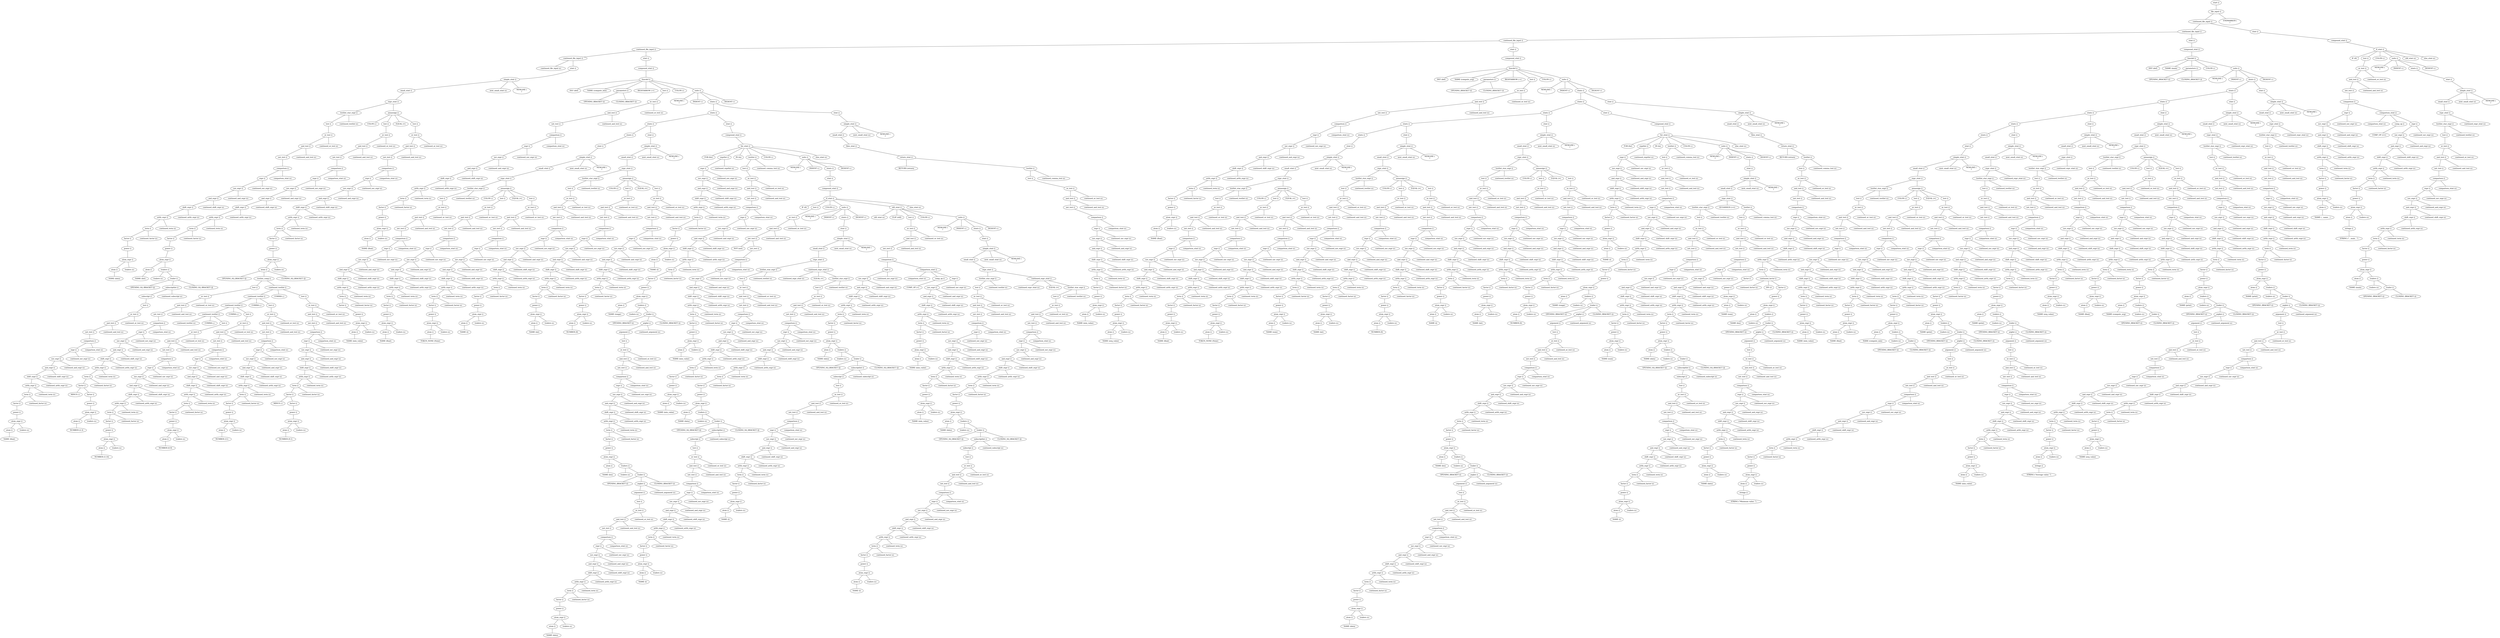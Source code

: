 Graph {
node1 [label="start ()"];
node2 [label="file_input ()"];
node3 [label="continued_file_input ()"];
node4 [label="continued_file_input ()"];
node5 [label="continued_file_input ()"];
node6 [label="continued_file_input ()"];
node7 [label="continued_file_input ()"];
node8 [label="continued_file_input (ε)"];
node9 [label="stmt ()"];
node10 [label="simple_stmt ()"];
node11 [label="small_stmt ()"];
node12 [label="expr_stmt ()"];
node13 [label="testlist_star_expr ()"];
node14 [label="test ()"];
node15 [label="or_test ()"];
node16 [label="and_test ()"];
node17 [label="not_test ()"];
node18 [label="comparison ()"];
node19 [label="expr ()"];
node20 [label="xor_expr ()"];
node21 [label="and_expr ()"];
node22 [label="shift_expr ()"];
node23 [label="arith_expr ()"];
node24 [label="term ()"];
node25 [label="factor ()"];
node26 [label="power ()"];
node27 [label="atom_expr ()"];
node28 [label="atom ()"];
node29 [label="NAME (data)"];
node30 [label="trailers (ε)"];
node31 [label="continued_factor (ε)"];
node32 [label="continued_term (ε)"];
node33 [label="continued_arith_expr (ε)"];
node34 [label="continued_shift_expr (ε)"];
node35 [label="continued_and_expr (ε)"];
node36 [label="continued_xor_expr (ε)"];
node37 [label="comparison_stmt (ε)"];
node38 [label="continued_and_test (ε)"];
node39 [label="continued_or_test (ε)"];
node40 [label="continued_testlist (ε)"];
node41 [label="annassign ()"];
node42 [label="COLON (:)"];
node43 [label="test ()"];
node44 [label="or_test ()"];
node45 [label="and_test ()"];
node46 [label="not_test ()"];
node47 [label="comparison ()"];
node48 [label="expr ()"];
node49 [label="xor_expr ()"];
node50 [label="and_expr ()"];
node51 [label="shift_expr ()"];
node52 [label="arith_expr ()"];
node53 [label="term ()"];
node54 [label="factor ()"];
node55 [label="power ()"];
node56 [label="atom_expr ()"];
node57 [label="atom ()"];
node58 [label="NAME (list)"];
node59 [label="trailers ()"];
node60 [label="trailers (ε)"];
node61 [label="trailer ()"];
node62 [label="OPENING_SQ_BRACKET ([)"];
node63 [label="subscriptlist ()"];
node64 [label="subscript ()"];
node65 [label="test ()"];
node66 [label="or_test ()"];
node67 [label="and_test ()"];
node68 [label="not_test ()"];
node69 [label="comparison ()"];
node70 [label="expr ()"];
node71 [label="xor_expr ()"];
node72 [label="and_expr ()"];
node73 [label="shift_expr ()"];
node74 [label="arith_expr ()"];
node75 [label="term ()"];
node76 [label="factor ()"];
node77 [label="power ()"];
node78 [label="atom_expr ()"];
node79 [label="atom ()"];
node80 [label="NAME (float)"];
node81 [label="trailers (ε)"];
node82 [label="continued_factor (ε)"];
node83 [label="continued_term (ε)"];
node84 [label="continued_arith_expr (ε)"];
node85 [label="continued_shift_expr (ε)"];
node86 [label="continued_and_expr (ε)"];
node87 [label="continued_xor_expr (ε)"];
node88 [label="comparison_stmt (ε)"];
node89 [label="continued_and_test (ε)"];
node90 [label="continued_or_test (ε)"];
node91 [label="continued_subscript (ε)"];
node92 [label="CLOSING_SQ_BRACKET (])"];
node93 [label="continued_factor (ε)"];
node94 [label="continued_term (ε)"];
node95 [label="continued_arith_expr (ε)"];
node96 [label="continued_shift_expr (ε)"];
node97 [label="continued_and_expr (ε)"];
node98 [label="continued_xor_expr (ε)"];
node99 [label="comparison_stmt (ε)"];
node100 [label="continued_and_test (ε)"];
node101 [label="continued_or_test (ε)"];
node102 [label="EQUAL (=)"];
node103 [label="test ()"];
node104 [label="or_test ()"];
node105 [label="and_test ()"];
node106 [label="not_test ()"];
node107 [label="comparison ()"];
node108 [label="expr ()"];
node109 [label="xor_expr ()"];
node110 [label="and_expr ()"];
node111 [label="shift_expr ()"];
node112 [label="arith_expr ()"];
node113 [label="term ()"];
node114 [label="factor ()"];
node115 [label="power ()"];
node116 [label="atom_expr ()"];
node117 [label="atom ()"];
node118 [label="OPENING_SQ_BRACKET ([)"];
node119 [label="testlist_comp ()"];
node120 [label="test ()"];
node121 [label="or_test ()"];
node122 [label="and_test ()"];
node123 [label="not_test ()"];
node124 [label="comparison ()"];
node125 [label="expr ()"];
node126 [label="xor_expr ()"];
node127 [label="and_expr ()"];
node128 [label="shift_expr ()"];
node129 [label="arith_expr ()"];
node130 [label="term ()"];
node131 [label="factor ()"];
node132 [label="MINUS (-)"];
node133 [label="factor ()"];
node134 [label="power ()"];
node135 [label="atom_expr ()"];
node136 [label="atom ()"];
node137 [label="NUMBER (2.3)"];
node138 [label="trailers (ε)"];
node139 [label="continued_factor (ε)"];
node140 [label="continued_term (ε)"];
node141 [label="continued_arith_expr (ε)"];
node142 [label="continued_shift_expr (ε)"];
node143 [label="continued_and_expr (ε)"];
node144 [label="continued_xor_expr (ε)"];
node145 [label="comparison_stmt (ε)"];
node146 [label="continued_and_test (ε)"];
node147 [label="continued_or_test (ε)"];
node148 [label="continued_testlist ()"];
node149 [label="continued_testlist ()"];
node150 [label="continued_testlist ()"];
node151 [label="continued_testlist ()"];
node152 [label="continued_testlist (ε)"];
node153 [label="COMMA (,)"];
node154 [label="test ()"];
node155 [label="or_test ()"];
node156 [label="and_test ()"];
node157 [label="not_test ()"];
node158 [label="comparison ()"];
node159 [label="expr ()"];
node160 [label="xor_expr ()"];
node161 [label="and_expr ()"];
node162 [label="shift_expr ()"];
node163 [label="arith_expr ()"];
node164 [label="term ()"];
node165 [label="factor ()"];
node166 [label="power ()"];
node167 [label="atom_expr ()"];
node168 [label="atom ()"];
node169 [label="NUMBER (3.14)"];
node170 [label="trailers (ε)"];
node171 [label="continued_factor (ε)"];
node172 [label="continued_term (ε)"];
node173 [label="continued_arith_expr (ε)"];
node174 [label="continued_shift_expr (ε)"];
node175 [label="continued_and_expr (ε)"];
node176 [label="continued_xor_expr (ε)"];
node177 [label="comparison_stmt (ε)"];
node178 [label="continued_and_test (ε)"];
node179 [label="continued_or_test (ε)"];
node180 [label="COMMA (,)"];
node181 [label="test ()"];
node182 [label="or_test ()"];
node183 [label="and_test ()"];
node184 [label="not_test ()"];
node185 [label="comparison ()"];
node186 [label="expr ()"];
node187 [label="xor_expr ()"];
node188 [label="and_expr ()"];
node189 [label="shift_expr ()"];
node190 [label="arith_expr ()"];
node191 [label="term ()"];
node192 [label="factor ()"];
node193 [label="power ()"];
node194 [label="atom_expr ()"];
node195 [label="atom ()"];
node196 [label="NUMBER (0.9)"];
node197 [label="trailers (ε)"];
node198 [label="continued_factor (ε)"];
node199 [label="continued_term (ε)"];
node200 [label="continued_arith_expr (ε)"];
node201 [label="continued_shift_expr (ε)"];
node202 [label="continued_and_expr (ε)"];
node203 [label="continued_xor_expr (ε)"];
node204 [label="comparison_stmt (ε)"];
node205 [label="continued_and_test (ε)"];
node206 [label="continued_or_test (ε)"];
node207 [label="COMMA (,)"];
node208 [label="test ()"];
node209 [label="or_test ()"];
node210 [label="and_test ()"];
node211 [label="not_test ()"];
node212 [label="comparison ()"];
node213 [label="expr ()"];
node214 [label="xor_expr ()"];
node215 [label="and_expr ()"];
node216 [label="shift_expr ()"];
node217 [label="arith_expr ()"];
node218 [label="term ()"];
node219 [label="factor ()"];
node220 [label="power ()"];
node221 [label="atom_expr ()"];
node222 [label="atom ()"];
node223 [label="NUMBER (11)"];
node224 [label="trailers (ε)"];
node225 [label="continued_factor (ε)"];
node226 [label="continued_term (ε)"];
node227 [label="continued_arith_expr (ε)"];
node228 [label="continued_shift_expr (ε)"];
node229 [label="continued_and_expr (ε)"];
node230 [label="continued_xor_expr (ε)"];
node231 [label="comparison_stmt (ε)"];
node232 [label="continued_and_test (ε)"];
node233 [label="continued_or_test (ε)"];
node234 [label="COMMA (,)"];
node235 [label="test ()"];
node236 [label="or_test ()"];
node237 [label="and_test ()"];
node238 [label="not_test ()"];
node239 [label="comparison ()"];
node240 [label="expr ()"];
node241 [label="xor_expr ()"];
node242 [label="and_expr ()"];
node243 [label="shift_expr ()"];
node244 [label="arith_expr ()"];
node245 [label="term ()"];
node246 [label="factor ()"];
node247 [label="MINUS (-)"];
node248 [label="factor ()"];
node249 [label="power ()"];
node250 [label="atom_expr ()"];
node251 [label="atom ()"];
node252 [label="NUMBER (9.1)"];
node253 [label="trailers (ε)"];
node254 [label="continued_factor (ε)"];
node255 [label="continued_term (ε)"];
node256 [label="continued_arith_expr (ε)"];
node257 [label="continued_shift_expr (ε)"];
node258 [label="continued_and_expr (ε)"];
node259 [label="continued_xor_expr (ε)"];
node260 [label="comparison_stmt (ε)"];
node261 [label="continued_and_test (ε)"];
node262 [label="continued_or_test (ε)"];
node263 [label="CLOSING_SQ_BRACKET (])"];
node264 [label="trailers (ε)"];
node265 [label="continued_factor (ε)"];
node266 [label="continued_term (ε)"];
node267 [label="continued_arith_expr (ε)"];
node268 [label="continued_shift_expr (ε)"];
node269 [label="continued_and_expr (ε)"];
node270 [label="continued_xor_expr (ε)"];
node271 [label="comparison_stmt (ε)"];
node272 [label="continued_and_test (ε)"];
node273 [label="continued_or_test (ε)"];
node274 [label="next_small_stmt (ε)"];
node275 [label="NEWLINE (
)"];
node276 [label="stmt ()"];
node277 [label="compound_stmt ()"];
node278 [label="funcdef ()"];
node279 [label="DEF (def)"];
node280 [label="NAME (compute_min)"];
node281 [label="parameters ()"];
node282 [label="OPENING_BRACKET (()"];
node283 [label="CLOSING_BRACKET ())"];
node284 [label="RIGHTARROW (->)"];
node285 [label="test ()"];
node286 [label="or_test ()"];
node287 [label="and_test ()"];
node288 [label="not_test ()"];
node289 [label="comparison ()"];
node290 [label="expr ()"];
node291 [label="xor_expr ()"];
node292 [label="and_expr ()"];
node293 [label="shift_expr ()"];
node294 [label="arith_expr ()"];
node295 [label="term ()"];
node296 [label="factor ()"];
node297 [label="power ()"];
node298 [label="atom_expr ()"];
node299 [label="atom ()"];
node300 [label="NAME (float)"];
node301 [label="trailers (ε)"];
node302 [label="continued_factor (ε)"];
node303 [label="continued_term (ε)"];
node304 [label="continued_arith_expr (ε)"];
node305 [label="continued_shift_expr (ε)"];
node306 [label="continued_and_expr (ε)"];
node307 [label="continued_xor_expr (ε)"];
node308 [label="comparison_stmt (ε)"];
node309 [label="continued_and_test (ε)"];
node310 [label="continued_or_test (ε)"];
node311 [label="COLON (:)"];
node312 [label="suite ()"];
node313 [label="NEWLINE (
)"];
node314 [label="INDENT (-)"];
node315 [label="stmts ()"];
node316 [label="stmts ()"];
node317 [label="stmts ()"];
node318 [label="stmts ()"];
node319 [label="stmt ()"];
node320 [label="simple_stmt ()"];
node321 [label="small_stmt ()"];
node322 [label="expr_stmt ()"];
node323 [label="testlist_star_expr ()"];
node324 [label="test ()"];
node325 [label="or_test ()"];
node326 [label="and_test ()"];
node327 [label="not_test ()"];
node328 [label="comparison ()"];
node329 [label="expr ()"];
node330 [label="xor_expr ()"];
node331 [label="and_expr ()"];
node332 [label="shift_expr ()"];
node333 [label="arith_expr ()"];
node334 [label="term ()"];
node335 [label="factor ()"];
node336 [label="power ()"];
node337 [label="atom_expr ()"];
node338 [label="atom ()"];
node339 [label="NAME (min_value)"];
node340 [label="trailers (ε)"];
node341 [label="continued_factor (ε)"];
node342 [label="continued_term (ε)"];
node343 [label="continued_arith_expr (ε)"];
node344 [label="continued_shift_expr (ε)"];
node345 [label="continued_and_expr (ε)"];
node346 [label="continued_xor_expr (ε)"];
node347 [label="comparison_stmt (ε)"];
node348 [label="continued_and_test (ε)"];
node349 [label="continued_or_test (ε)"];
node350 [label="continued_testlist (ε)"];
node351 [label="annassign ()"];
node352 [label="COLON (:)"];
node353 [label="test ()"];
node354 [label="or_test ()"];
node355 [label="and_test ()"];
node356 [label="not_test ()"];
node357 [label="comparison ()"];
node358 [label="expr ()"];
node359 [label="xor_expr ()"];
node360 [label="and_expr ()"];
node361 [label="shift_expr ()"];
node362 [label="arith_expr ()"];
node363 [label="term ()"];
node364 [label="factor ()"];
node365 [label="power ()"];
node366 [label="atom_expr ()"];
node367 [label="atom ()"];
node368 [label="NAME (float)"];
node369 [label="trailers (ε)"];
node370 [label="continued_factor (ε)"];
node371 [label="continued_term (ε)"];
node372 [label="continued_arith_expr (ε)"];
node373 [label="continued_shift_expr (ε)"];
node374 [label="continued_and_expr (ε)"];
node375 [label="continued_xor_expr (ε)"];
node376 [label="comparison_stmt (ε)"];
node377 [label="continued_and_test (ε)"];
node378 [label="continued_or_test (ε)"];
node379 [label="EQUAL (=)"];
node380 [label="test ()"];
node381 [label="or_test ()"];
node382 [label="and_test ()"];
node383 [label="not_test ()"];
node384 [label="comparison ()"];
node385 [label="expr ()"];
node386 [label="xor_expr ()"];
node387 [label="and_expr ()"];
node388 [label="shift_expr ()"];
node389 [label="arith_expr ()"];
node390 [label="term ()"];
node391 [label="factor ()"];
node392 [label="power ()"];
node393 [label="atom_expr ()"];
node394 [label="atom ()"];
node395 [label="TOKEN_NONE (None)"];
node396 [label="trailers (ε)"];
node397 [label="continued_factor (ε)"];
node398 [label="continued_term (ε)"];
node399 [label="continued_arith_expr (ε)"];
node400 [label="continued_shift_expr (ε)"];
node401 [label="continued_and_expr (ε)"];
node402 [label="continued_xor_expr (ε)"];
node403 [label="comparison_stmt (ε)"];
node404 [label="continued_and_test (ε)"];
node405 [label="continued_or_test (ε)"];
node406 [label="next_small_stmt (ε)"];
node407 [label="NEWLINE (
)"];
node408 [label="stmt ()"];
node409 [label="simple_stmt ()"];
node410 [label="small_stmt ()"];
node411 [label="expr_stmt ()"];
node412 [label="testlist_star_expr ()"];
node413 [label="test ()"];
node414 [label="or_test ()"];
node415 [label="and_test ()"];
node416 [label="not_test ()"];
node417 [label="comparison ()"];
node418 [label="expr ()"];
node419 [label="xor_expr ()"];
node420 [label="and_expr ()"];
node421 [label="shift_expr ()"];
node422 [label="arith_expr ()"];
node423 [label="term ()"];
node424 [label="factor ()"];
node425 [label="power ()"];
node426 [label="atom_expr ()"];
node427 [label="atom ()"];
node428 [label="NAME (i)"];
node429 [label="trailers (ε)"];
node430 [label="continued_factor (ε)"];
node431 [label="continued_term (ε)"];
node432 [label="continued_arith_expr (ε)"];
node433 [label="continued_shift_expr (ε)"];
node434 [label="continued_and_expr (ε)"];
node435 [label="continued_xor_expr (ε)"];
node436 [label="comparison_stmt (ε)"];
node437 [label="continued_and_test (ε)"];
node438 [label="continued_or_test (ε)"];
node439 [label="continued_testlist (ε)"];
node440 [label="annassign ()"];
node441 [label="COLON (:)"];
node442 [label="test ()"];
node443 [label="or_test ()"];
node444 [label="and_test ()"];
node445 [label="not_test ()"];
node446 [label="comparison ()"];
node447 [label="expr ()"];
node448 [label="xor_expr ()"];
node449 [label="and_expr ()"];
node450 [label="shift_expr ()"];
node451 [label="arith_expr ()"];
node452 [label="term ()"];
node453 [label="factor ()"];
node454 [label="power ()"];
node455 [label="atom_expr ()"];
node456 [label="atom ()"];
node457 [label="NAME (int)"];
node458 [label="trailers (ε)"];
node459 [label="continued_factor (ε)"];
node460 [label="continued_term (ε)"];
node461 [label="continued_arith_expr (ε)"];
node462 [label="continued_shift_expr (ε)"];
node463 [label="continued_and_expr (ε)"];
node464 [label="continued_xor_expr (ε)"];
node465 [label="comparison_stmt (ε)"];
node466 [label="continued_and_test (ε)"];
node467 [label="continued_or_test (ε)"];
node468 [label="EQUAL (=)"];
node469 [label="test ()"];
node470 [label="or_test ()"];
node471 [label="and_test ()"];
node472 [label="not_test ()"];
node473 [label="comparison ()"];
node474 [label="expr ()"];
node475 [label="xor_expr ()"];
node476 [label="and_expr ()"];
node477 [label="shift_expr ()"];
node478 [label="arith_expr ()"];
node479 [label="term ()"];
node480 [label="factor ()"];
node481 [label="power ()"];
node482 [label="atom_expr ()"];
node483 [label="atom ()"];
node484 [label="NUMBER (0)"];
node485 [label="trailers (ε)"];
node486 [label="continued_factor (ε)"];
node487 [label="continued_term (ε)"];
node488 [label="continued_arith_expr (ε)"];
node489 [label="continued_shift_expr (ε)"];
node490 [label="continued_and_expr (ε)"];
node491 [label="continued_xor_expr (ε)"];
node492 [label="comparison_stmt (ε)"];
node493 [label="continued_and_test (ε)"];
node494 [label="continued_or_test (ε)"];
node495 [label="next_small_stmt (ε)"];
node496 [label="NEWLINE (
)"];
node497 [label="stmt ()"];
node498 [label="compound_stmt ()"];
node499 [label="for_stmt ()"];
node500 [label="FOR (for)"];
node501 [label="exprlist ()"];
node502 [label="expr ()"];
node503 [label="xor_expr ()"];
node504 [label="and_expr ()"];
node505 [label="shift_expr ()"];
node506 [label="arith_expr ()"];
node507 [label="term ()"];
node508 [label="factor ()"];
node509 [label="power ()"];
node510 [label="atom_expr ()"];
node511 [label="atom ()"];
node512 [label="NAME (i)"];
node513 [label="trailers (ε)"];
node514 [label="continued_factor (ε)"];
node515 [label="continued_term (ε)"];
node516 [label="continued_arith_expr (ε)"];
node517 [label="continued_shift_expr (ε)"];
node518 [label="continued_and_expr (ε)"];
node519 [label="continued_xor_expr (ε)"];
node520 [label="continued_exprlist (ε)"];
node521 [label="IN (in)"];
node522 [label="testlist ()"];
node523 [label="test ()"];
node524 [label="or_test ()"];
node525 [label="and_test ()"];
node526 [label="not_test ()"];
node527 [label="comparison ()"];
node528 [label="expr ()"];
node529 [label="xor_expr ()"];
node530 [label="and_expr ()"];
node531 [label="shift_expr ()"];
node532 [label="arith_expr ()"];
node533 [label="term ()"];
node534 [label="factor ()"];
node535 [label="power ()"];
node536 [label="atom_expr ()"];
node537 [label="atom ()"];
node538 [label="NAME (range)"];
node539 [label="trailers ()"];
node540 [label="trailers (ε)"];
node541 [label="trailer ()"];
node542 [label="OPENING_BRACKET (()"];
node543 [label="arglist ()"];
node544 [label="argument ()"];
node545 [label="test ()"];
node546 [label="or_test ()"];
node547 [label="and_test ()"];
node548 [label="not_test ()"];
node549 [label="comparison ()"];
node550 [label="expr ()"];
node551 [label="xor_expr ()"];
node552 [label="and_expr ()"];
node553 [label="shift_expr ()"];
node554 [label="arith_expr ()"];
node555 [label="term ()"];
node556 [label="factor ()"];
node557 [label="power ()"];
node558 [label="atom_expr ()"];
node559 [label="atom ()"];
node560 [label="NAME (len)"];
node561 [label="trailers ()"];
node562 [label="trailers (ε)"];
node563 [label="trailer ()"];
node564 [label="OPENING_BRACKET (()"];
node565 [label="arglist ()"];
node566 [label="argument ()"];
node567 [label="test ()"];
node568 [label="or_test ()"];
node569 [label="and_test ()"];
node570 [label="not_test ()"];
node571 [label="comparison ()"];
node572 [label="expr ()"];
node573 [label="xor_expr ()"];
node574 [label="and_expr ()"];
node575 [label="shift_expr ()"];
node576 [label="arith_expr ()"];
node577 [label="term ()"];
node578 [label="factor ()"];
node579 [label="power ()"];
node580 [label="atom_expr ()"];
node581 [label="atom ()"];
node582 [label="NAME (data)"];
node583 [label="trailers (ε)"];
node584 [label="continued_factor (ε)"];
node585 [label="continued_term (ε)"];
node586 [label="continued_arith_expr (ε)"];
node587 [label="continued_shift_expr (ε)"];
node588 [label="continued_and_expr (ε)"];
node589 [label="continued_xor_expr (ε)"];
node590 [label="comparison_stmt (ε)"];
node591 [label="continued_and_test (ε)"];
node592 [label="continued_or_test (ε)"];
node593 [label="continued_argument (ε)"];
node594 [label="CLOSING_BRACKET ())"];
node595 [label="continued_factor (ε)"];
node596 [label="continued_term (ε)"];
node597 [label="continued_arith_expr (ε)"];
node598 [label="continued_shift_expr (ε)"];
node599 [label="continued_and_expr (ε)"];
node600 [label="continued_xor_expr (ε)"];
node601 [label="comparison_stmt (ε)"];
node602 [label="continued_and_test (ε)"];
node603 [label="continued_or_test (ε)"];
node604 [label="continued_argument (ε)"];
node605 [label="CLOSING_BRACKET ())"];
node606 [label="continued_factor (ε)"];
node607 [label="continued_term (ε)"];
node608 [label="continued_arith_expr (ε)"];
node609 [label="continued_shift_expr (ε)"];
node610 [label="continued_and_expr (ε)"];
node611 [label="continued_xor_expr (ε)"];
node612 [label="comparison_stmt (ε)"];
node613 [label="continued_and_test (ε)"];
node614 [label="continued_or_test (ε)"];
node615 [label="continued_comma_test (ε)"];
node616 [label="COLON (:)"];
node617 [label="suite ()"];
node618 [label="NEWLINE (
)"];
node619 [label="INDENT (-)"];
node620 [label="stmts ()"];
node621 [label="stmt ()"];
node622 [label="compound_stmt ()"];
node623 [label="if_stmt ()"];
node624 [label="IF (if)"];
node625 [label="test ()"];
node626 [label="or_test ()"];
node627 [label="and_test ()"];
node628 [label="not_test ()"];
node629 [label="NOT (not)"];
node630 [label="not_test ()"];
node631 [label="comparison ()"];
node632 [label="expr ()"];
node633 [label="xor_expr ()"];
node634 [label="and_expr ()"];
node635 [label="shift_expr ()"];
node636 [label="arith_expr ()"];
node637 [label="term ()"];
node638 [label="factor ()"];
node639 [label="power ()"];
node640 [label="atom_expr ()"];
node641 [label="atom ()"];
node642 [label="NAME (min_value)"];
node643 [label="trailers (ε)"];
node644 [label="continued_factor (ε)"];
node645 [label="continued_term (ε)"];
node646 [label="continued_arith_expr (ε)"];
node647 [label="continued_shift_expr (ε)"];
node648 [label="continued_and_expr (ε)"];
node649 [label="continued_xor_expr (ε)"];
node650 [label="comparison_stmt (ε)"];
node651 [label="continued_and_test (ε)"];
node652 [label="continued_or_test (ε)"];
node653 [label="COLON (:)"];
node654 [label="suite ()"];
node655 [label="NEWLINE (
)"];
node656 [label="INDENT (-)"];
node657 [label="stmts ()"];
node658 [label="stmt ()"];
node659 [label="simple_stmt ()"];
node660 [label="small_stmt ()"];
node661 [label="expr_stmt ()"];
node662 [label="testlist_star_expr ()"];
node663 [label="test ()"];
node664 [label="or_test ()"];
node665 [label="and_test ()"];
node666 [label="not_test ()"];
node667 [label="comparison ()"];
node668 [label="expr ()"];
node669 [label="xor_expr ()"];
node670 [label="and_expr ()"];
node671 [label="shift_expr ()"];
node672 [label="arith_expr ()"];
node673 [label="term ()"];
node674 [label="factor ()"];
node675 [label="power ()"];
node676 [label="atom_expr ()"];
node677 [label="atom ()"];
node678 [label="NAME (min_value)"];
node679 [label="trailers (ε)"];
node680 [label="continued_factor (ε)"];
node681 [label="continued_term (ε)"];
node682 [label="continued_arith_expr (ε)"];
node683 [label="continued_shift_expr (ε)"];
node684 [label="continued_and_expr (ε)"];
node685 [label="continued_xor_expr (ε)"];
node686 [label="comparison_stmt (ε)"];
node687 [label="continued_and_test (ε)"];
node688 [label="continued_or_test (ε)"];
node689 [label="continued_testlist (ε)"];
node690 [label="continued_expr_stmt ()"];
node691 [label="continued_expr_stmt (ε)"];
node692 [label="EQUAL (=)"];
node693 [label="testlist_star_expr ()"];
node694 [label="test ()"];
node695 [label="or_test ()"];
node696 [label="and_test ()"];
node697 [label="not_test ()"];
node698 [label="comparison ()"];
node699 [label="expr ()"];
node700 [label="xor_expr ()"];
node701 [label="and_expr ()"];
node702 [label="shift_expr ()"];
node703 [label="arith_expr ()"];
node704 [label="term ()"];
node705 [label="factor ()"];
node706 [label="power ()"];
node707 [label="atom_expr ()"];
node708 [label="atom ()"];
node709 [label="NAME (data)"];
node710 [label="trailers ()"];
node711 [label="trailers (ε)"];
node712 [label="trailer ()"];
node713 [label="OPENING_SQ_BRACKET ([)"];
node714 [label="subscriptlist ()"];
node715 [label="subscript ()"];
node716 [label="test ()"];
node717 [label="or_test ()"];
node718 [label="and_test ()"];
node719 [label="not_test ()"];
node720 [label="comparison ()"];
node721 [label="expr ()"];
node722 [label="xor_expr ()"];
node723 [label="and_expr ()"];
node724 [label="shift_expr ()"];
node725 [label="arith_expr ()"];
node726 [label="term ()"];
node727 [label="factor ()"];
node728 [label="power ()"];
node729 [label="atom_expr ()"];
node730 [label="atom ()"];
node731 [label="NAME (i)"];
node732 [label="trailers (ε)"];
node733 [label="continued_factor (ε)"];
node734 [label="continued_term (ε)"];
node735 [label="continued_arith_expr (ε)"];
node736 [label="continued_shift_expr (ε)"];
node737 [label="continued_and_expr (ε)"];
node738 [label="continued_xor_expr (ε)"];
node739 [label="comparison_stmt (ε)"];
node740 [label="continued_and_test (ε)"];
node741 [label="continued_or_test (ε)"];
node742 [label="continued_subscript (ε)"];
node743 [label="CLOSING_SQ_BRACKET (])"];
node744 [label="continued_factor (ε)"];
node745 [label="continued_term (ε)"];
node746 [label="continued_arith_expr (ε)"];
node747 [label="continued_shift_expr (ε)"];
node748 [label="continued_and_expr (ε)"];
node749 [label="continued_xor_expr (ε)"];
node750 [label="comparison_stmt (ε)"];
node751 [label="continued_and_test (ε)"];
node752 [label="continued_or_test (ε)"];
node753 [label="continued_testlist (ε)"];
node754 [label="next_small_stmt (ε)"];
node755 [label="NEWLINE (
)"];
node756 [label="DEDENT (-)"];
node757 [label="elif_stmt ()"];
node758 [label="elif_stmt (ε)"];
node759 [label="ELIF (elif)"];
node760 [label="test ()"];
node761 [label="or_test ()"];
node762 [label="and_test ()"];
node763 [label="not_test ()"];
node764 [label="comparison ()"];
node765 [label="expr ()"];
node766 [label="xor_expr ()"];
node767 [label="and_expr ()"];
node768 [label="shift_expr ()"];
node769 [label="arith_expr ()"];
node770 [label="term ()"];
node771 [label="factor ()"];
node772 [label="power ()"];
node773 [label="atom_expr ()"];
node774 [label="atom ()"];
node775 [label="NAME (data)"];
node776 [label="trailers ()"];
node777 [label="trailers (ε)"];
node778 [label="trailer ()"];
node779 [label="OPENING_SQ_BRACKET ([)"];
node780 [label="subscriptlist ()"];
node781 [label="subscript ()"];
node782 [label="test ()"];
node783 [label="or_test ()"];
node784 [label="and_test ()"];
node785 [label="not_test ()"];
node786 [label="comparison ()"];
node787 [label="expr ()"];
node788 [label="xor_expr ()"];
node789 [label="and_expr ()"];
node790 [label="shift_expr ()"];
node791 [label="arith_expr ()"];
node792 [label="term ()"];
node793 [label="factor ()"];
node794 [label="power ()"];
node795 [label="atom_expr ()"];
node796 [label="atom ()"];
node797 [label="NAME (i)"];
node798 [label="trailers (ε)"];
node799 [label="continued_factor (ε)"];
node800 [label="continued_term (ε)"];
node801 [label="continued_arith_expr (ε)"];
node802 [label="continued_shift_expr (ε)"];
node803 [label="continued_and_expr (ε)"];
node804 [label="continued_xor_expr (ε)"];
node805 [label="comparison_stmt (ε)"];
node806 [label="continued_and_test (ε)"];
node807 [label="continued_or_test (ε)"];
node808 [label="continued_subscript (ε)"];
node809 [label="CLOSING_SQ_BRACKET (])"];
node810 [label="continued_factor (ε)"];
node811 [label="continued_term (ε)"];
node812 [label="continued_arith_expr (ε)"];
node813 [label="continued_shift_expr (ε)"];
node814 [label="continued_and_expr (ε)"];
node815 [label="continued_xor_expr (ε)"];
node816 [label="comparison_stmt ()"];
node817 [label="comparison_stmt (ε)"];
node818 [label="comp_op ()"];
node819 [label="COMP_OP (<)"];
node820 [label="expr ()"];
node821 [label="xor_expr ()"];
node822 [label="and_expr ()"];
node823 [label="shift_expr ()"];
node824 [label="arith_expr ()"];
node825 [label="term ()"];
node826 [label="factor ()"];
node827 [label="power ()"];
node828 [label="atom_expr ()"];
node829 [label="atom ()"];
node830 [label="NAME (min_value)"];
node831 [label="trailers (ε)"];
node832 [label="continued_factor (ε)"];
node833 [label="continued_term (ε)"];
node834 [label="continued_arith_expr (ε)"];
node835 [label="continued_shift_expr (ε)"];
node836 [label="continued_and_expr (ε)"];
node837 [label="continued_xor_expr (ε)"];
node838 [label="continued_and_test (ε)"];
node839 [label="continued_or_test (ε)"];
node840 [label="COLON (:)"];
node841 [label="suite ()"];
node842 [label="NEWLINE (
)"];
node843 [label="INDENT (-)"];
node844 [label="stmts ()"];
node845 [label="stmt ()"];
node846 [label="simple_stmt ()"];
node847 [label="small_stmt ()"];
node848 [label="expr_stmt ()"];
node849 [label="testlist_star_expr ()"];
node850 [label="test ()"];
node851 [label="or_test ()"];
node852 [label="and_test ()"];
node853 [label="not_test ()"];
node854 [label="comparison ()"];
node855 [label="expr ()"];
node856 [label="xor_expr ()"];
node857 [label="and_expr ()"];
node858 [label="shift_expr ()"];
node859 [label="arith_expr ()"];
node860 [label="term ()"];
node861 [label="factor ()"];
node862 [label="power ()"];
node863 [label="atom_expr ()"];
node864 [label="atom ()"];
node865 [label="NAME (min_value)"];
node866 [label="trailers (ε)"];
node867 [label="continued_factor (ε)"];
node868 [label="continued_term (ε)"];
node869 [label="continued_arith_expr (ε)"];
node870 [label="continued_shift_expr (ε)"];
node871 [label="continued_and_expr (ε)"];
node872 [label="continued_xor_expr (ε)"];
node873 [label="comparison_stmt (ε)"];
node874 [label="continued_and_test (ε)"];
node875 [label="continued_or_test (ε)"];
node876 [label="continued_testlist (ε)"];
node877 [label="continued_expr_stmt ()"];
node878 [label="continued_expr_stmt (ε)"];
node879 [label="EQUAL (=)"];
node880 [label="testlist_star_expr ()"];
node881 [label="test ()"];
node882 [label="or_test ()"];
node883 [label="and_test ()"];
node884 [label="not_test ()"];
node885 [label="comparison ()"];
node886 [label="expr ()"];
node887 [label="xor_expr ()"];
node888 [label="and_expr ()"];
node889 [label="shift_expr ()"];
node890 [label="arith_expr ()"];
node891 [label="term ()"];
node892 [label="factor ()"];
node893 [label="power ()"];
node894 [label="atom_expr ()"];
node895 [label="atom ()"];
node896 [label="NAME (data)"];
node897 [label="trailers ()"];
node898 [label="trailers (ε)"];
node899 [label="trailer ()"];
node900 [label="OPENING_SQ_BRACKET ([)"];
node901 [label="subscriptlist ()"];
node902 [label="subscript ()"];
node903 [label="test ()"];
node904 [label="or_test ()"];
node905 [label="and_test ()"];
node906 [label="not_test ()"];
node907 [label="comparison ()"];
node908 [label="expr ()"];
node909 [label="xor_expr ()"];
node910 [label="and_expr ()"];
node911 [label="shift_expr ()"];
node912 [label="arith_expr ()"];
node913 [label="term ()"];
node914 [label="factor ()"];
node915 [label="power ()"];
node916 [label="atom_expr ()"];
node917 [label="atom ()"];
node918 [label="NAME (i)"];
node919 [label="trailers (ε)"];
node920 [label="continued_factor (ε)"];
node921 [label="continued_term (ε)"];
node922 [label="continued_arith_expr (ε)"];
node923 [label="continued_shift_expr (ε)"];
node924 [label="continued_and_expr (ε)"];
node925 [label="continued_xor_expr (ε)"];
node926 [label="comparison_stmt (ε)"];
node927 [label="continued_and_test (ε)"];
node928 [label="continued_or_test (ε)"];
node929 [label="continued_subscript (ε)"];
node930 [label="CLOSING_SQ_BRACKET (])"];
node931 [label="continued_factor (ε)"];
node932 [label="continued_term (ε)"];
node933 [label="continued_arith_expr (ε)"];
node934 [label="continued_shift_expr (ε)"];
node935 [label="continued_and_expr (ε)"];
node936 [label="continued_xor_expr (ε)"];
node937 [label="comparison_stmt (ε)"];
node938 [label="continued_and_test (ε)"];
node939 [label="continued_or_test (ε)"];
node940 [label="continued_testlist (ε)"];
node941 [label="next_small_stmt (ε)"];
node942 [label="NEWLINE (
)"];
node943 [label="DEDENT (-)"];
node944 [label="else_stmt (ε)"];
node945 [label="DEDENT (-)"];
node946 [label="else_stmt (ε)"];
node947 [label="stmt ()"];
node948 [label="simple_stmt ()"];
node949 [label="small_stmt ()"];
node950 [label="flow_stmt ()"];
node951 [label="return_stmt ()"];
node952 [label="RETURN (return)"];
node953 [label="testlist ()"];
node954 [label="test ()"];
node955 [label="or_test ()"];
node956 [label="and_test ()"];
node957 [label="not_test ()"];
node958 [label="comparison ()"];
node959 [label="expr ()"];
node960 [label="xor_expr ()"];
node961 [label="and_expr ()"];
node962 [label="shift_expr ()"];
node963 [label="arith_expr ()"];
node964 [label="term ()"];
node965 [label="factor ()"];
node966 [label="power ()"];
node967 [label="atom_expr ()"];
node968 [label="atom ()"];
node969 [label="NAME (min_value)"];
node970 [label="trailers (ε)"];
node971 [label="continued_factor (ε)"];
node972 [label="continued_term (ε)"];
node973 [label="continued_arith_expr (ε)"];
node974 [label="continued_shift_expr (ε)"];
node975 [label="continued_and_expr (ε)"];
node976 [label="continued_xor_expr (ε)"];
node977 [label="comparison_stmt (ε)"];
node978 [label="continued_and_test (ε)"];
node979 [label="continued_or_test (ε)"];
node980 [label="continued_comma_test (ε)"];
node981 [label="next_small_stmt (ε)"];
node982 [label="NEWLINE (
)"];
node983 [label="DEDENT (-)"];
node984 [label="stmt ()"];
node985 [label="compound_stmt ()"];
node986 [label="funcdef ()"];
node987 [label="DEF (def)"];
node988 [label="NAME (compute_avg)"];
node989 [label="parameters ()"];
node990 [label="OPENING_BRACKET (()"];
node991 [label="CLOSING_BRACKET ())"];
node992 [label="RIGHTARROW (->)"];
node993 [label="test ()"];
node994 [label="or_test ()"];
node995 [label="and_test ()"];
node996 [label="not_test ()"];
node997 [label="comparison ()"];
node998 [label="expr ()"];
node999 [label="xor_expr ()"];
node1000 [label="and_expr ()"];
node1001 [label="shift_expr ()"];
node1002 [label="arith_expr ()"];
node1003 [label="term ()"];
node1004 [label="factor ()"];
node1005 [label="power ()"];
node1006 [label="atom_expr ()"];
node1007 [label="atom ()"];
node1008 [label="NAME (float)"];
node1009 [label="trailers (ε)"];
node1010 [label="continued_factor (ε)"];
node1011 [label="continued_term (ε)"];
node1012 [label="continued_arith_expr (ε)"];
node1013 [label="continued_shift_expr (ε)"];
node1014 [label="continued_and_expr (ε)"];
node1015 [label="continued_xor_expr (ε)"];
node1016 [label="comparison_stmt (ε)"];
node1017 [label="continued_and_test (ε)"];
node1018 [label="continued_or_test (ε)"];
node1019 [label="COLON (:)"];
node1020 [label="suite ()"];
node1021 [label="NEWLINE (
)"];
node1022 [label="INDENT (-)"];
node1023 [label="stmts ()"];
node1024 [label="stmts ()"];
node1025 [label="stmts ()"];
node1026 [label="stmts ()"];
node1027 [label="stmts ()"];
node1028 [label="stmt ()"];
node1029 [label="simple_stmt ()"];
node1030 [label="small_stmt ()"];
node1031 [label="expr_stmt ()"];
node1032 [label="testlist_star_expr ()"];
node1033 [label="test ()"];
node1034 [label="or_test ()"];
node1035 [label="and_test ()"];
node1036 [label="not_test ()"];
node1037 [label="comparison ()"];
node1038 [label="expr ()"];
node1039 [label="xor_expr ()"];
node1040 [label="and_expr ()"];
node1041 [label="shift_expr ()"];
node1042 [label="arith_expr ()"];
node1043 [label="term ()"];
node1044 [label="factor ()"];
node1045 [label="power ()"];
node1046 [label="atom_expr ()"];
node1047 [label="atom ()"];
node1048 [label="NAME (avg_value)"];
node1049 [label="trailers (ε)"];
node1050 [label="continued_factor (ε)"];
node1051 [label="continued_term (ε)"];
node1052 [label="continued_arith_expr (ε)"];
node1053 [label="continued_shift_expr (ε)"];
node1054 [label="continued_and_expr (ε)"];
node1055 [label="continued_xor_expr (ε)"];
node1056 [label="comparison_stmt (ε)"];
node1057 [label="continued_and_test (ε)"];
node1058 [label="continued_or_test (ε)"];
node1059 [label="continued_testlist (ε)"];
node1060 [label="annassign ()"];
node1061 [label="COLON (:)"];
node1062 [label="test ()"];
node1063 [label="or_test ()"];
node1064 [label="and_test ()"];
node1065 [label="not_test ()"];
node1066 [label="comparison ()"];
node1067 [label="expr ()"];
node1068 [label="xor_expr ()"];
node1069 [label="and_expr ()"];
node1070 [label="shift_expr ()"];
node1071 [label="arith_expr ()"];
node1072 [label="term ()"];
node1073 [label="factor ()"];
node1074 [label="power ()"];
node1075 [label="atom_expr ()"];
node1076 [label="atom ()"];
node1077 [label="NAME (float)"];
node1078 [label="trailers (ε)"];
node1079 [label="continued_factor (ε)"];
node1080 [label="continued_term (ε)"];
node1081 [label="continued_arith_expr (ε)"];
node1082 [label="continued_shift_expr (ε)"];
node1083 [label="continued_and_expr (ε)"];
node1084 [label="continued_xor_expr (ε)"];
node1085 [label="comparison_stmt (ε)"];
node1086 [label="continued_and_test (ε)"];
node1087 [label="continued_or_test (ε)"];
node1088 [label="EQUAL (=)"];
node1089 [label="test ()"];
node1090 [label="or_test ()"];
node1091 [label="and_test ()"];
node1092 [label="not_test ()"];
node1093 [label="comparison ()"];
node1094 [label="expr ()"];
node1095 [label="xor_expr ()"];
node1096 [label="and_expr ()"];
node1097 [label="shift_expr ()"];
node1098 [label="arith_expr ()"];
node1099 [label="term ()"];
node1100 [label="factor ()"];
node1101 [label="power ()"];
node1102 [label="atom_expr ()"];
node1103 [label="atom ()"];
node1104 [label="TOKEN_NONE (None)"];
node1105 [label="trailers (ε)"];
node1106 [label="continued_factor (ε)"];
node1107 [label="continued_term (ε)"];
node1108 [label="continued_arith_expr (ε)"];
node1109 [label="continued_shift_expr (ε)"];
node1110 [label="continued_and_expr (ε)"];
node1111 [label="continued_xor_expr (ε)"];
node1112 [label="comparison_stmt (ε)"];
node1113 [label="continued_and_test (ε)"];
node1114 [label="continued_or_test (ε)"];
node1115 [label="next_small_stmt (ε)"];
node1116 [label="NEWLINE (
)"];
node1117 [label="stmt ()"];
node1118 [label="simple_stmt ()"];
node1119 [label="small_stmt ()"];
node1120 [label="expr_stmt ()"];
node1121 [label="testlist_star_expr ()"];
node1122 [label="test ()"];
node1123 [label="or_test ()"];
node1124 [label="and_test ()"];
node1125 [label="not_test ()"];
node1126 [label="comparison ()"];
node1127 [label="expr ()"];
node1128 [label="xor_expr ()"];
node1129 [label="and_expr ()"];
node1130 [label="shift_expr ()"];
node1131 [label="arith_expr ()"];
node1132 [label="term ()"];
node1133 [label="factor ()"];
node1134 [label="power ()"];
node1135 [label="atom_expr ()"];
node1136 [label="atom ()"];
node1137 [label="NAME (sum)"];
node1138 [label="trailers (ε)"];
node1139 [label="continued_factor (ε)"];
node1140 [label="continued_term (ε)"];
node1141 [label="continued_arith_expr (ε)"];
node1142 [label="continued_shift_expr (ε)"];
node1143 [label="continued_and_expr (ε)"];
node1144 [label="continued_xor_expr (ε)"];
node1145 [label="comparison_stmt (ε)"];
node1146 [label="continued_and_test (ε)"];
node1147 [label="continued_or_test (ε)"];
node1148 [label="continued_testlist (ε)"];
node1149 [label="annassign ()"];
node1150 [label="COLON (:)"];
node1151 [label="test ()"];
node1152 [label="or_test ()"];
node1153 [label="and_test ()"];
node1154 [label="not_test ()"];
node1155 [label="comparison ()"];
node1156 [label="expr ()"];
node1157 [label="xor_expr ()"];
node1158 [label="and_expr ()"];
node1159 [label="shift_expr ()"];
node1160 [label="arith_expr ()"];
node1161 [label="term ()"];
node1162 [label="factor ()"];
node1163 [label="power ()"];
node1164 [label="atom_expr ()"];
node1165 [label="atom ()"];
node1166 [label="NAME (int)"];
node1167 [label="trailers (ε)"];
node1168 [label="continued_factor (ε)"];
node1169 [label="continued_term (ε)"];
node1170 [label="continued_arith_expr (ε)"];
node1171 [label="continued_shift_expr (ε)"];
node1172 [label="continued_and_expr (ε)"];
node1173 [label="continued_xor_expr (ε)"];
node1174 [label="comparison_stmt (ε)"];
node1175 [label="continued_and_test (ε)"];
node1176 [label="continued_or_test (ε)"];
node1177 [label="EQUAL (=)"];
node1178 [label="test ()"];
node1179 [label="or_test ()"];
node1180 [label="and_test ()"];
node1181 [label="not_test ()"];
node1182 [label="comparison ()"];
node1183 [label="expr ()"];
node1184 [label="xor_expr ()"];
node1185 [label="and_expr ()"];
node1186 [label="shift_expr ()"];
node1187 [label="arith_expr ()"];
node1188 [label="term ()"];
node1189 [label="factor ()"];
node1190 [label="power ()"];
node1191 [label="atom_expr ()"];
node1192 [label="atom ()"];
node1193 [label="NUMBER (0)"];
node1194 [label="trailers (ε)"];
node1195 [label="continued_factor (ε)"];
node1196 [label="continued_term (ε)"];
node1197 [label="continued_arith_expr (ε)"];
node1198 [label="continued_shift_expr (ε)"];
node1199 [label="continued_and_expr (ε)"];
node1200 [label="continued_xor_expr (ε)"];
node1201 [label="comparison_stmt (ε)"];
node1202 [label="continued_and_test (ε)"];
node1203 [label="continued_or_test (ε)"];
node1204 [label="next_small_stmt (ε)"];
node1205 [label="NEWLINE (
)"];
node1206 [label="stmt ()"];
node1207 [label="simple_stmt ()"];
node1208 [label="small_stmt ()"];
node1209 [label="expr_stmt ()"];
node1210 [label="testlist_star_expr ()"];
node1211 [label="test ()"];
node1212 [label="or_test ()"];
node1213 [label="and_test ()"];
node1214 [label="not_test ()"];
node1215 [label="comparison ()"];
node1216 [label="expr ()"];
node1217 [label="xor_expr ()"];
node1218 [label="and_expr ()"];
node1219 [label="shift_expr ()"];
node1220 [label="arith_expr ()"];
node1221 [label="term ()"];
node1222 [label="factor ()"];
node1223 [label="power ()"];
node1224 [label="atom_expr ()"];
node1225 [label="atom ()"];
node1226 [label="NAME (i)"];
node1227 [label="trailers (ε)"];
node1228 [label="continued_factor (ε)"];
node1229 [label="continued_term (ε)"];
node1230 [label="continued_arith_expr (ε)"];
node1231 [label="continued_shift_expr (ε)"];
node1232 [label="continued_and_expr (ε)"];
node1233 [label="continued_xor_expr (ε)"];
node1234 [label="comparison_stmt (ε)"];
node1235 [label="continued_and_test (ε)"];
node1236 [label="continued_or_test (ε)"];
node1237 [label="continued_testlist (ε)"];
node1238 [label="annassign ()"];
node1239 [label="COLON (:)"];
node1240 [label="test ()"];
node1241 [label="or_test ()"];
node1242 [label="and_test ()"];
node1243 [label="not_test ()"];
node1244 [label="comparison ()"];
node1245 [label="expr ()"];
node1246 [label="xor_expr ()"];
node1247 [label="and_expr ()"];
node1248 [label="shift_expr ()"];
node1249 [label="arith_expr ()"];
node1250 [label="term ()"];
node1251 [label="factor ()"];
node1252 [label="power ()"];
node1253 [label="atom_expr ()"];
node1254 [label="atom ()"];
node1255 [label="NAME (int)"];
node1256 [label="trailers (ε)"];
node1257 [label="continued_factor (ε)"];
node1258 [label="continued_term (ε)"];
node1259 [label="continued_arith_expr (ε)"];
node1260 [label="continued_shift_expr (ε)"];
node1261 [label="continued_and_expr (ε)"];
node1262 [label="continued_xor_expr (ε)"];
node1263 [label="comparison_stmt (ε)"];
node1264 [label="continued_and_test (ε)"];
node1265 [label="continued_or_test (ε)"];
node1266 [label="EQUAL (=)"];
node1267 [label="test ()"];
node1268 [label="or_test ()"];
node1269 [label="and_test ()"];
node1270 [label="not_test ()"];
node1271 [label="comparison ()"];
node1272 [label="expr ()"];
node1273 [label="xor_expr ()"];
node1274 [label="and_expr ()"];
node1275 [label="shift_expr ()"];
node1276 [label="arith_expr ()"];
node1277 [label="term ()"];
node1278 [label="factor ()"];
node1279 [label="power ()"];
node1280 [label="atom_expr ()"];
node1281 [label="atom ()"];
node1282 [label="NUMBER (0)"];
node1283 [label="trailers (ε)"];
node1284 [label="continued_factor (ε)"];
node1285 [label="continued_term (ε)"];
node1286 [label="continued_arith_expr (ε)"];
node1287 [label="continued_shift_expr (ε)"];
node1288 [label="continued_and_expr (ε)"];
node1289 [label="continued_xor_expr (ε)"];
node1290 [label="comparison_stmt (ε)"];
node1291 [label="continued_and_test (ε)"];
node1292 [label="continued_or_test (ε)"];
node1293 [label="next_small_stmt (ε)"];
node1294 [label="NEWLINE (
)"];
node1295 [label="stmt ()"];
node1296 [label="compound_stmt ()"];
node1297 [label="for_stmt ()"];
node1298 [label="FOR (for)"];
node1299 [label="exprlist ()"];
node1300 [label="expr ()"];
node1301 [label="xor_expr ()"];
node1302 [label="and_expr ()"];
node1303 [label="shift_expr ()"];
node1304 [label="arith_expr ()"];
node1305 [label="term ()"];
node1306 [label="factor ()"];
node1307 [label="power ()"];
node1308 [label="atom_expr ()"];
node1309 [label="atom ()"];
node1310 [label="NAME (i)"];
node1311 [label="trailers (ε)"];
node1312 [label="continued_factor (ε)"];
node1313 [label="continued_term (ε)"];
node1314 [label="continued_arith_expr (ε)"];
node1315 [label="continued_shift_expr (ε)"];
node1316 [label="continued_and_expr (ε)"];
node1317 [label="continued_xor_expr (ε)"];
node1318 [label="continued_exprlist (ε)"];
node1319 [label="IN (in)"];
node1320 [label="testlist ()"];
node1321 [label="test ()"];
node1322 [label="or_test ()"];
node1323 [label="and_test ()"];
node1324 [label="not_test ()"];
node1325 [label="comparison ()"];
node1326 [label="expr ()"];
node1327 [label="xor_expr ()"];
node1328 [label="and_expr ()"];
node1329 [label="shift_expr ()"];
node1330 [label="arith_expr ()"];
node1331 [label="term ()"];
node1332 [label="factor ()"];
node1333 [label="power ()"];
node1334 [label="atom_expr ()"];
node1335 [label="atom ()"];
node1336 [label="NAME (range)"];
node1337 [label="trailers ()"];
node1338 [label="trailers (ε)"];
node1339 [label="trailer ()"];
node1340 [label="OPENING_BRACKET (()"];
node1341 [label="arglist ()"];
node1342 [label="argument ()"];
node1343 [label="test ()"];
node1344 [label="or_test ()"];
node1345 [label="and_test ()"];
node1346 [label="not_test ()"];
node1347 [label="comparison ()"];
node1348 [label="expr ()"];
node1349 [label="xor_expr ()"];
node1350 [label="and_expr ()"];
node1351 [label="shift_expr ()"];
node1352 [label="arith_expr ()"];
node1353 [label="term ()"];
node1354 [label="factor ()"];
node1355 [label="power ()"];
node1356 [label="atom_expr ()"];
node1357 [label="atom ()"];
node1358 [label="NAME (len)"];
node1359 [label="trailers ()"];
node1360 [label="trailers (ε)"];
node1361 [label="trailer ()"];
node1362 [label="OPENING_BRACKET (()"];
node1363 [label="arglist ()"];
node1364 [label="argument ()"];
node1365 [label="test ()"];
node1366 [label="or_test ()"];
node1367 [label="and_test ()"];
node1368 [label="not_test ()"];
node1369 [label="comparison ()"];
node1370 [label="expr ()"];
node1371 [label="xor_expr ()"];
node1372 [label="and_expr ()"];
node1373 [label="shift_expr ()"];
node1374 [label="arith_expr ()"];
node1375 [label="term ()"];
node1376 [label="factor ()"];
node1377 [label="power ()"];
node1378 [label="atom_expr ()"];
node1379 [label="atom ()"];
node1380 [label="NAME (data)"];
node1381 [label="trailers (ε)"];
node1382 [label="continued_factor (ε)"];
node1383 [label="continued_term (ε)"];
node1384 [label="continued_arith_expr (ε)"];
node1385 [label="continued_shift_expr (ε)"];
node1386 [label="continued_and_expr (ε)"];
node1387 [label="continued_xor_expr (ε)"];
node1388 [label="comparison_stmt (ε)"];
node1389 [label="continued_and_test (ε)"];
node1390 [label="continued_or_test (ε)"];
node1391 [label="continued_argument (ε)"];
node1392 [label="CLOSING_BRACKET ())"];
node1393 [label="continued_factor (ε)"];
node1394 [label="continued_term (ε)"];
node1395 [label="continued_arith_expr (ε)"];
node1396 [label="continued_shift_expr (ε)"];
node1397 [label="continued_and_expr (ε)"];
node1398 [label="continued_xor_expr (ε)"];
node1399 [label="comparison_stmt (ε)"];
node1400 [label="continued_and_test (ε)"];
node1401 [label="continued_or_test (ε)"];
node1402 [label="continued_argument (ε)"];
node1403 [label="CLOSING_BRACKET ())"];
node1404 [label="continued_factor (ε)"];
node1405 [label="continued_term (ε)"];
node1406 [label="continued_arith_expr (ε)"];
node1407 [label="continued_shift_expr (ε)"];
node1408 [label="continued_and_expr (ε)"];
node1409 [label="continued_xor_expr (ε)"];
node1410 [label="comparison_stmt (ε)"];
node1411 [label="continued_and_test (ε)"];
node1412 [label="continued_or_test (ε)"];
node1413 [label="continued_comma_test (ε)"];
node1414 [label="COLON (:)"];
node1415 [label="suite ()"];
node1416 [label="NEWLINE (
)"];
node1417 [label="INDENT (-)"];
node1418 [label="stmts ()"];
node1419 [label="stmt ()"];
node1420 [label="simple_stmt ()"];
node1421 [label="small_stmt ()"];
node1422 [label="expr_stmt ()"];
node1423 [label="testlist_star_expr ()"];
node1424 [label="test ()"];
node1425 [label="or_test ()"];
node1426 [label="and_test ()"];
node1427 [label="not_test ()"];
node1428 [label="comparison ()"];
node1429 [label="expr ()"];
node1430 [label="xor_expr ()"];
node1431 [label="and_expr ()"];
node1432 [label="shift_expr ()"];
node1433 [label="arith_expr ()"];
node1434 [label="term ()"];
node1435 [label="factor ()"];
node1436 [label="power ()"];
node1437 [label="atom_expr ()"];
node1438 [label="atom ()"];
node1439 [label="NAME (sum)"];
node1440 [label="trailers (ε)"];
node1441 [label="continued_factor (ε)"];
node1442 [label="continued_term (ε)"];
node1443 [label="continued_arith_expr (ε)"];
node1444 [label="continued_shift_expr (ε)"];
node1445 [label="continued_and_expr (ε)"];
node1446 [label="continued_xor_expr (ε)"];
node1447 [label="comparison_stmt (ε)"];
node1448 [label="continued_and_test (ε)"];
node1449 [label="continued_or_test (ε)"];
node1450 [label="continued_testlist (ε)"];
node1451 [label="AUGASSIGN (+=)"];
node1452 [label="testlist ()"];
node1453 [label="test ()"];
node1454 [label="or_test ()"];
node1455 [label="and_test ()"];
node1456 [label="not_test ()"];
node1457 [label="comparison ()"];
node1458 [label="expr ()"];
node1459 [label="xor_expr ()"];
node1460 [label="and_expr ()"];
node1461 [label="shift_expr ()"];
node1462 [label="arith_expr ()"];
node1463 [label="term ()"];
node1464 [label="factor ()"];
node1465 [label="power ()"];
node1466 [label="atom_expr ()"];
node1467 [label="atom ()"];
node1468 [label="NAME (data)"];
node1469 [label="trailers ()"];
node1470 [label="trailers (ε)"];
node1471 [label="trailer ()"];
node1472 [label="OPENING_SQ_BRACKET ([)"];
node1473 [label="subscriptlist ()"];
node1474 [label="subscript ()"];
node1475 [label="test ()"];
node1476 [label="or_test ()"];
node1477 [label="and_test ()"];
node1478 [label="not_test ()"];
node1479 [label="comparison ()"];
node1480 [label="expr ()"];
node1481 [label="xor_expr ()"];
node1482 [label="and_expr ()"];
node1483 [label="shift_expr ()"];
node1484 [label="arith_expr ()"];
node1485 [label="term ()"];
node1486 [label="factor ()"];
node1487 [label="power ()"];
node1488 [label="atom_expr ()"];
node1489 [label="atom ()"];
node1490 [label="NAME (i)"];
node1491 [label="trailers (ε)"];
node1492 [label="continued_factor (ε)"];
node1493 [label="continued_term (ε)"];
node1494 [label="continued_arith_expr (ε)"];
node1495 [label="continued_shift_expr (ε)"];
node1496 [label="continued_and_expr (ε)"];
node1497 [label="continued_xor_expr (ε)"];
node1498 [label="comparison_stmt (ε)"];
node1499 [label="continued_and_test (ε)"];
node1500 [label="continued_or_test (ε)"];
node1501 [label="continued_subscript (ε)"];
node1502 [label="CLOSING_SQ_BRACKET (])"];
node1503 [label="continued_factor (ε)"];
node1504 [label="continued_term (ε)"];
node1505 [label="continued_arith_expr (ε)"];
node1506 [label="continued_shift_expr (ε)"];
node1507 [label="continued_and_expr (ε)"];
node1508 [label="continued_xor_expr (ε)"];
node1509 [label="comparison_stmt (ε)"];
node1510 [label="continued_and_test (ε)"];
node1511 [label="continued_or_test (ε)"];
node1512 [label="continued_comma_test (ε)"];
node1513 [label="next_small_stmt (ε)"];
node1514 [label="NEWLINE (
)"];
node1515 [label="DEDENT (-)"];
node1516 [label="else_stmt (ε)"];
node1517 [label="stmt ()"];
node1518 [label="simple_stmt ()"];
node1519 [label="small_stmt ()"];
node1520 [label="flow_stmt ()"];
node1521 [label="return_stmt ()"];
node1522 [label="RETURN (return)"];
node1523 [label="testlist ()"];
node1524 [label="test ()"];
node1525 [label="or_test ()"];
node1526 [label="and_test ()"];
node1527 [label="not_test ()"];
node1528 [label="comparison ()"];
node1529 [label="expr ()"];
node1530 [label="xor_expr ()"];
node1531 [label="and_expr ()"];
node1532 [label="shift_expr ()"];
node1533 [label="arith_expr ()"];
node1534 [label="term ()"];
node1535 [label="factor ()"];
node1536 [label="power ()"];
node1537 [label="atom_expr ()"];
node1538 [label="atom ()"];
node1539 [label="NAME (sum)"];
node1540 [label="trailers (ε)"];
node1541 [label="continued_factor ()"];
node1542 [label="continued_factor (ε)"];
node1543 [label="DIV (/)"];
node1544 [label="factor ()"];
node1545 [label="power ()"];
node1546 [label="atom_expr ()"];
node1547 [label="atom ()"];
node1548 [label="NAME (len)"];
node1549 [label="trailers ()"];
node1550 [label="trailers (ε)"];
node1551 [label="trailer ()"];
node1552 [label="OPENING_BRACKET (()"];
node1553 [label="arglist ()"];
node1554 [label="argument ()"];
node1555 [label="test ()"];
node1556 [label="or_test ()"];
node1557 [label="and_test ()"];
node1558 [label="not_test ()"];
node1559 [label="comparison ()"];
node1560 [label="expr ()"];
node1561 [label="xor_expr ()"];
node1562 [label="and_expr ()"];
node1563 [label="shift_expr ()"];
node1564 [label="arith_expr ()"];
node1565 [label="term ()"];
node1566 [label="factor ()"];
node1567 [label="power ()"];
node1568 [label="atom_expr ()"];
node1569 [label="atom ()"];
node1570 [label="NAME (data)"];
node1571 [label="trailers (ε)"];
node1572 [label="continued_factor (ε)"];
node1573 [label="continued_term (ε)"];
node1574 [label="continued_arith_expr (ε)"];
node1575 [label="continued_shift_expr (ε)"];
node1576 [label="continued_and_expr (ε)"];
node1577 [label="continued_xor_expr (ε)"];
node1578 [label="comparison_stmt (ε)"];
node1579 [label="continued_and_test (ε)"];
node1580 [label="continued_or_test (ε)"];
node1581 [label="continued_argument (ε)"];
node1582 [label="CLOSING_BRACKET ())"];
node1583 [label="continued_term (ε)"];
node1584 [label="continued_arith_expr (ε)"];
node1585 [label="continued_shift_expr (ε)"];
node1586 [label="continued_and_expr (ε)"];
node1587 [label="continued_xor_expr (ε)"];
node1588 [label="comparison_stmt (ε)"];
node1589 [label="continued_and_test (ε)"];
node1590 [label="continued_or_test (ε)"];
node1591 [label="continued_comma_test (ε)"];
node1592 [label="next_small_stmt (ε)"];
node1593 [label="NEWLINE (
)"];
node1594 [label="DEDENT (-)"];
node1595 [label="stmt ()"];
node1596 [label="compound_stmt ()"];
node1597 [label="funcdef ()"];
node1598 [label="DEF (def)"];
node1599 [label="NAME (main)"];
node1600 [label="parameters ()"];
node1601 [label="OPENING_BRACKET (()"];
node1602 [label="CLOSING_BRACKET ())"];
node1603 [label="COLON (:)"];
node1604 [label="suite ()"];
node1605 [label="NEWLINE (
)"];
node1606 [label="INDENT (-)"];
node1607 [label="stmts ()"];
node1608 [label="stmts ()"];
node1609 [label="stmts ()"];
node1610 [label="stmts ()"];
node1611 [label="stmts ()"];
node1612 [label="stmts ()"];
node1613 [label="stmt ()"];
node1614 [label="simple_stmt ()"];
node1615 [label="small_stmt ()"];
node1616 [label="expr_stmt ()"];
node1617 [label="testlist_star_expr ()"];
node1618 [label="test ()"];
node1619 [label="or_test ()"];
node1620 [label="and_test ()"];
node1621 [label="not_test ()"];
node1622 [label="comparison ()"];
node1623 [label="expr ()"];
node1624 [label="xor_expr ()"];
node1625 [label="and_expr ()"];
node1626 [label="shift_expr ()"];
node1627 [label="arith_expr ()"];
node1628 [label="term ()"];
node1629 [label="factor ()"];
node1630 [label="power ()"];
node1631 [label="atom_expr ()"];
node1632 [label="atom ()"];
node1633 [label="NAME (min_value)"];
node1634 [label="trailers (ε)"];
node1635 [label="continued_factor (ε)"];
node1636 [label="continued_term (ε)"];
node1637 [label="continued_arith_expr (ε)"];
node1638 [label="continued_shift_expr (ε)"];
node1639 [label="continued_and_expr (ε)"];
node1640 [label="continued_xor_expr (ε)"];
node1641 [label="comparison_stmt (ε)"];
node1642 [label="continued_and_test (ε)"];
node1643 [label="continued_or_test (ε)"];
node1644 [label="continued_testlist (ε)"];
node1645 [label="annassign ()"];
node1646 [label="COLON (:)"];
node1647 [label="test ()"];
node1648 [label="or_test ()"];
node1649 [label="and_test ()"];
node1650 [label="not_test ()"];
node1651 [label="comparison ()"];
node1652 [label="expr ()"];
node1653 [label="xor_expr ()"];
node1654 [label="and_expr ()"];
node1655 [label="shift_expr ()"];
node1656 [label="arith_expr ()"];
node1657 [label="term ()"];
node1658 [label="factor ()"];
node1659 [label="power ()"];
node1660 [label="atom_expr ()"];
node1661 [label="atom ()"];
node1662 [label="NAME (float)"];
node1663 [label="trailers (ε)"];
node1664 [label="continued_factor (ε)"];
node1665 [label="continued_term (ε)"];
node1666 [label="continued_arith_expr (ε)"];
node1667 [label="continued_shift_expr (ε)"];
node1668 [label="continued_and_expr (ε)"];
node1669 [label="continued_xor_expr (ε)"];
node1670 [label="comparison_stmt (ε)"];
node1671 [label="continued_and_test (ε)"];
node1672 [label="continued_or_test (ε)"];
node1673 [label="EQUAL (=)"];
node1674 [label="test ()"];
node1675 [label="or_test ()"];
node1676 [label="and_test ()"];
node1677 [label="not_test ()"];
node1678 [label="comparison ()"];
node1679 [label="expr ()"];
node1680 [label="xor_expr ()"];
node1681 [label="and_expr ()"];
node1682 [label="shift_expr ()"];
node1683 [label="arith_expr ()"];
node1684 [label="term ()"];
node1685 [label="factor ()"];
node1686 [label="power ()"];
node1687 [label="atom_expr ()"];
node1688 [label="atom ()"];
node1689 [label="NAME (compute_min)"];
node1690 [label="trailers ()"];
node1691 [label="trailers (ε)"];
node1692 [label="trailer ()"];
node1693 [label="OPENING_BRACKET (()"];
node1694 [label="CLOSING_BRACKET ())"];
node1695 [label="continued_factor (ε)"];
node1696 [label="continued_term (ε)"];
node1697 [label="continued_arith_expr (ε)"];
node1698 [label="continued_shift_expr (ε)"];
node1699 [label="continued_and_expr (ε)"];
node1700 [label="continued_xor_expr (ε)"];
node1701 [label="comparison_stmt (ε)"];
node1702 [label="continued_and_test (ε)"];
node1703 [label="continued_or_test (ε)"];
node1704 [label="next_small_stmt (ε)"];
node1705 [label="NEWLINE (
)"];
node1706 [label="stmt ()"];
node1707 [label="simple_stmt ()"];
node1708 [label="small_stmt ()"];
node1709 [label="expr_stmt ()"];
node1710 [label="testlist_star_expr ()"];
node1711 [label="test ()"];
node1712 [label="or_test ()"];
node1713 [label="and_test ()"];
node1714 [label="not_test ()"];
node1715 [label="comparison ()"];
node1716 [label="expr ()"];
node1717 [label="xor_expr ()"];
node1718 [label="and_expr ()"];
node1719 [label="shift_expr ()"];
node1720 [label="arith_expr ()"];
node1721 [label="term ()"];
node1722 [label="factor ()"];
node1723 [label="power ()"];
node1724 [label="atom_expr ()"];
node1725 [label="atom ()"];
node1726 [label="NAME (print)"];
node1727 [label="trailers ()"];
node1728 [label="trailers (ε)"];
node1729 [label="trailer ()"];
node1730 [label="OPENING_BRACKET (()"];
node1731 [label="arglist ()"];
node1732 [label="argument ()"];
node1733 [label="test ()"];
node1734 [label="or_test ()"];
node1735 [label="and_test ()"];
node1736 [label="not_test ()"];
node1737 [label="comparison ()"];
node1738 [label="expr ()"];
node1739 [label="xor_expr ()"];
node1740 [label="and_expr ()"];
node1741 [label="shift_expr ()"];
node1742 [label="arith_expr ()"];
node1743 [label="term ()"];
node1744 [label="factor ()"];
node1745 [label="power ()"];
node1746 [label="atom_expr ()"];
node1747 [label="atom ()"];
node1748 [label="strings ()"];
node1749 [label="STRING (&quot;Minimum value: &quot;)"];
node1750 [label="trailers (ε)"];
node1751 [label="continued_factor (ε)"];
node1752 [label="continued_term (ε)"];
node1753 [label="continued_arith_expr (ε)"];
node1754 [label="continued_shift_expr (ε)"];
node1755 [label="continued_and_expr (ε)"];
node1756 [label="continued_xor_expr (ε)"];
node1757 [label="comparison_stmt (ε)"];
node1758 [label="continued_and_test (ε)"];
node1759 [label="continued_or_test (ε)"];
node1760 [label="continued_argument (ε)"];
node1761 [label="CLOSING_BRACKET ())"];
node1762 [label="continued_factor (ε)"];
node1763 [label="continued_term (ε)"];
node1764 [label="continued_arith_expr (ε)"];
node1765 [label="continued_shift_expr (ε)"];
node1766 [label="continued_and_expr (ε)"];
node1767 [label="continued_xor_expr (ε)"];
node1768 [label="comparison_stmt (ε)"];
node1769 [label="continued_and_test (ε)"];
node1770 [label="continued_or_test (ε)"];
node1771 [label="continued_testlist (ε)"];
node1772 [label="continued_expr_stmt (ε)"];
node1773 [label="next_small_stmt (ε)"];
node1774 [label="NEWLINE (
)"];
node1775 [label="stmt ()"];
node1776 [label="simple_stmt ()"];
node1777 [label="small_stmt ()"];
node1778 [label="expr_stmt ()"];
node1779 [label="testlist_star_expr ()"];
node1780 [label="test ()"];
node1781 [label="or_test ()"];
node1782 [label="and_test ()"];
node1783 [label="not_test ()"];
node1784 [label="comparison ()"];
node1785 [label="expr ()"];
node1786 [label="xor_expr ()"];
node1787 [label="and_expr ()"];
node1788 [label="shift_expr ()"];
node1789 [label="arith_expr ()"];
node1790 [label="term ()"];
node1791 [label="factor ()"];
node1792 [label="power ()"];
node1793 [label="atom_expr ()"];
node1794 [label="atom ()"];
node1795 [label="NAME (print)"];
node1796 [label="trailers ()"];
node1797 [label="trailers (ε)"];
node1798 [label="trailer ()"];
node1799 [label="OPENING_BRACKET (()"];
node1800 [label="arglist ()"];
node1801 [label="argument ()"];
node1802 [label="test ()"];
node1803 [label="or_test ()"];
node1804 [label="and_test ()"];
node1805 [label="not_test ()"];
node1806 [label="comparison ()"];
node1807 [label="expr ()"];
node1808 [label="xor_expr ()"];
node1809 [label="and_expr ()"];
node1810 [label="shift_expr ()"];
node1811 [label="arith_expr ()"];
node1812 [label="term ()"];
node1813 [label="factor ()"];
node1814 [label="power ()"];
node1815 [label="atom_expr ()"];
node1816 [label="atom ()"];
node1817 [label="NAME (min_value)"];
node1818 [label="trailers (ε)"];
node1819 [label="continued_factor (ε)"];
node1820 [label="continued_term (ε)"];
node1821 [label="continued_arith_expr (ε)"];
node1822 [label="continued_shift_expr (ε)"];
node1823 [label="continued_and_expr (ε)"];
node1824 [label="continued_xor_expr (ε)"];
node1825 [label="comparison_stmt (ε)"];
node1826 [label="continued_and_test (ε)"];
node1827 [label="continued_or_test (ε)"];
node1828 [label="continued_argument (ε)"];
node1829 [label="CLOSING_BRACKET ())"];
node1830 [label="continued_factor (ε)"];
node1831 [label="continued_term (ε)"];
node1832 [label="continued_arith_expr (ε)"];
node1833 [label="continued_shift_expr (ε)"];
node1834 [label="continued_and_expr (ε)"];
node1835 [label="continued_xor_expr (ε)"];
node1836 [label="comparison_stmt (ε)"];
node1837 [label="continued_and_test (ε)"];
node1838 [label="continued_or_test (ε)"];
node1839 [label="continued_testlist (ε)"];
node1840 [label="continued_expr_stmt (ε)"];
node1841 [label="next_small_stmt (ε)"];
node1842 [label="NEWLINE (
)"];
node1843 [label="stmt ()"];
node1844 [label="simple_stmt ()"];
node1845 [label="small_stmt ()"];
node1846 [label="expr_stmt ()"];
node1847 [label="testlist_star_expr ()"];
node1848 [label="test ()"];
node1849 [label="or_test ()"];
node1850 [label="and_test ()"];
node1851 [label="not_test ()"];
node1852 [label="comparison ()"];
node1853 [label="expr ()"];
node1854 [label="xor_expr ()"];
node1855 [label="and_expr ()"];
node1856 [label="shift_expr ()"];
node1857 [label="arith_expr ()"];
node1858 [label="term ()"];
node1859 [label="factor ()"];
node1860 [label="power ()"];
node1861 [label="atom_expr ()"];
node1862 [label="atom ()"];
node1863 [label="NAME (avg_value)"];
node1864 [label="trailers (ε)"];
node1865 [label="continued_factor (ε)"];
node1866 [label="continued_term (ε)"];
node1867 [label="continued_arith_expr (ε)"];
node1868 [label="continued_shift_expr (ε)"];
node1869 [label="continued_and_expr (ε)"];
node1870 [label="continued_xor_expr (ε)"];
node1871 [label="comparison_stmt (ε)"];
node1872 [label="continued_and_test (ε)"];
node1873 [label="continued_or_test (ε)"];
node1874 [label="continued_testlist (ε)"];
node1875 [label="annassign ()"];
node1876 [label="COLON (:)"];
node1877 [label="test ()"];
node1878 [label="or_test ()"];
node1879 [label="and_test ()"];
node1880 [label="not_test ()"];
node1881 [label="comparison ()"];
node1882 [label="expr ()"];
node1883 [label="xor_expr ()"];
node1884 [label="and_expr ()"];
node1885 [label="shift_expr ()"];
node1886 [label="arith_expr ()"];
node1887 [label="term ()"];
node1888 [label="factor ()"];
node1889 [label="power ()"];
node1890 [label="atom_expr ()"];
node1891 [label="atom ()"];
node1892 [label="NAME (float)"];
node1893 [label="trailers (ε)"];
node1894 [label="continued_factor (ε)"];
node1895 [label="continued_term (ε)"];
node1896 [label="continued_arith_expr (ε)"];
node1897 [label="continued_shift_expr (ε)"];
node1898 [label="continued_and_expr (ε)"];
node1899 [label="continued_xor_expr (ε)"];
node1900 [label="comparison_stmt (ε)"];
node1901 [label="continued_and_test (ε)"];
node1902 [label="continued_or_test (ε)"];
node1903 [label="EQUAL (=)"];
node1904 [label="test ()"];
node1905 [label="or_test ()"];
node1906 [label="and_test ()"];
node1907 [label="not_test ()"];
node1908 [label="comparison ()"];
node1909 [label="expr ()"];
node1910 [label="xor_expr ()"];
node1911 [label="and_expr ()"];
node1912 [label="shift_expr ()"];
node1913 [label="arith_expr ()"];
node1914 [label="term ()"];
node1915 [label="factor ()"];
node1916 [label="power ()"];
node1917 [label="atom_expr ()"];
node1918 [label="atom ()"];
node1919 [label="NAME (compute_avg)"];
node1920 [label="trailers ()"];
node1921 [label="trailers (ε)"];
node1922 [label="trailer ()"];
node1923 [label="OPENING_BRACKET (()"];
node1924 [label="CLOSING_BRACKET ())"];
node1925 [label="continued_factor (ε)"];
node1926 [label="continued_term (ε)"];
node1927 [label="continued_arith_expr (ε)"];
node1928 [label="continued_shift_expr (ε)"];
node1929 [label="continued_and_expr (ε)"];
node1930 [label="continued_xor_expr (ε)"];
node1931 [label="comparison_stmt (ε)"];
node1932 [label="continued_and_test (ε)"];
node1933 [label="continued_or_test (ε)"];
node1934 [label="next_small_stmt (ε)"];
node1935 [label="NEWLINE (
)"];
node1936 [label="stmt ()"];
node1937 [label="simple_stmt ()"];
node1938 [label="small_stmt ()"];
node1939 [label="expr_stmt ()"];
node1940 [label="testlist_star_expr ()"];
node1941 [label="test ()"];
node1942 [label="or_test ()"];
node1943 [label="and_test ()"];
node1944 [label="not_test ()"];
node1945 [label="comparison ()"];
node1946 [label="expr ()"];
node1947 [label="xor_expr ()"];
node1948 [label="and_expr ()"];
node1949 [label="shift_expr ()"];
node1950 [label="arith_expr ()"];
node1951 [label="term ()"];
node1952 [label="factor ()"];
node1953 [label="power ()"];
node1954 [label="atom_expr ()"];
node1955 [label="atom ()"];
node1956 [label="NAME (print)"];
node1957 [label="trailers ()"];
node1958 [label="trailers (ε)"];
node1959 [label="trailer ()"];
node1960 [label="OPENING_BRACKET (()"];
node1961 [label="arglist ()"];
node1962 [label="argument ()"];
node1963 [label="test ()"];
node1964 [label="or_test ()"];
node1965 [label="and_test ()"];
node1966 [label="not_test ()"];
node1967 [label="comparison ()"];
node1968 [label="expr ()"];
node1969 [label="xor_expr ()"];
node1970 [label="and_expr ()"];
node1971 [label="shift_expr ()"];
node1972 [label="arith_expr ()"];
node1973 [label="term ()"];
node1974 [label="factor ()"];
node1975 [label="power ()"];
node1976 [label="atom_expr ()"];
node1977 [label="atom ()"];
node1978 [label="strings ()"];
node1979 [label="STRING (&quot;Average value: &quot;)"];
node1980 [label="trailers (ε)"];
node1981 [label="continued_factor (ε)"];
node1982 [label="continued_term (ε)"];
node1983 [label="continued_arith_expr (ε)"];
node1984 [label="continued_shift_expr (ε)"];
node1985 [label="continued_and_expr (ε)"];
node1986 [label="continued_xor_expr (ε)"];
node1987 [label="comparison_stmt (ε)"];
node1988 [label="continued_and_test (ε)"];
node1989 [label="continued_or_test (ε)"];
node1990 [label="continued_argument (ε)"];
node1991 [label="CLOSING_BRACKET ())"];
node1992 [label="continued_factor (ε)"];
node1993 [label="continued_term (ε)"];
node1994 [label="continued_arith_expr (ε)"];
node1995 [label="continued_shift_expr (ε)"];
node1996 [label="continued_and_expr (ε)"];
node1997 [label="continued_xor_expr (ε)"];
node1998 [label="comparison_stmt (ε)"];
node1999 [label="continued_and_test (ε)"];
node2000 [label="continued_or_test (ε)"];
node2001 [label="continued_testlist (ε)"];
node2002 [label="continued_expr_stmt (ε)"];
node2003 [label="next_small_stmt (ε)"];
node2004 [label="NEWLINE (
)"];
node2005 [label="stmt ()"];
node2006 [label="simple_stmt ()"];
node2007 [label="small_stmt ()"];
node2008 [label="expr_stmt ()"];
node2009 [label="testlist_star_expr ()"];
node2010 [label="test ()"];
node2011 [label="or_test ()"];
node2012 [label="and_test ()"];
node2013 [label="not_test ()"];
node2014 [label="comparison ()"];
node2015 [label="expr ()"];
node2016 [label="xor_expr ()"];
node2017 [label="and_expr ()"];
node2018 [label="shift_expr ()"];
node2019 [label="arith_expr ()"];
node2020 [label="term ()"];
node2021 [label="factor ()"];
node2022 [label="power ()"];
node2023 [label="atom_expr ()"];
node2024 [label="atom ()"];
node2025 [label="NAME (print)"];
node2026 [label="trailers ()"];
node2027 [label="trailers (ε)"];
node2028 [label="trailer ()"];
node2029 [label="OPENING_BRACKET (()"];
node2030 [label="arglist ()"];
node2031 [label="argument ()"];
node2032 [label="test ()"];
node2033 [label="or_test ()"];
node2034 [label="and_test ()"];
node2035 [label="not_test ()"];
node2036 [label="comparison ()"];
node2037 [label="expr ()"];
node2038 [label="xor_expr ()"];
node2039 [label="and_expr ()"];
node2040 [label="shift_expr ()"];
node2041 [label="arith_expr ()"];
node2042 [label="term ()"];
node2043 [label="factor ()"];
node2044 [label="power ()"];
node2045 [label="atom_expr ()"];
node2046 [label="atom ()"];
node2047 [label="NAME (avg_value)"];
node2048 [label="trailers (ε)"];
node2049 [label="continued_factor (ε)"];
node2050 [label="continued_term (ε)"];
node2051 [label="continued_arith_expr (ε)"];
node2052 [label="continued_shift_expr (ε)"];
node2053 [label="continued_and_expr (ε)"];
node2054 [label="continued_xor_expr (ε)"];
node2055 [label="comparison_stmt (ε)"];
node2056 [label="continued_and_test (ε)"];
node2057 [label="continued_or_test (ε)"];
node2058 [label="continued_argument (ε)"];
node2059 [label="CLOSING_BRACKET ())"];
node2060 [label="continued_factor (ε)"];
node2061 [label="continued_term (ε)"];
node2062 [label="continued_arith_expr (ε)"];
node2063 [label="continued_shift_expr (ε)"];
node2064 [label="continued_and_expr (ε)"];
node2065 [label="continued_xor_expr (ε)"];
node2066 [label="comparison_stmt (ε)"];
node2067 [label="continued_and_test (ε)"];
node2068 [label="continued_or_test (ε)"];
node2069 [label="continued_testlist (ε)"];
node2070 [label="continued_expr_stmt (ε)"];
node2071 [label="next_small_stmt (ε)"];
node2072 [label="NEWLINE (
)"];
node2073 [label="DEDENT (-)"];
node2074 [label="stmt ()"];
node2075 [label="compound_stmt ()"];
node2076 [label="if_stmt ()"];
node2077 [label="IF (if)"];
node2078 [label="test ()"];
node2079 [label="or_test ()"];
node2080 [label="and_test ()"];
node2081 [label="not_test ()"];
node2082 [label="comparison ()"];
node2083 [label="expr ()"];
node2084 [label="xor_expr ()"];
node2085 [label="and_expr ()"];
node2086 [label="shift_expr ()"];
node2087 [label="arith_expr ()"];
node2088 [label="term ()"];
node2089 [label="factor ()"];
node2090 [label="power ()"];
node2091 [label="atom_expr ()"];
node2092 [label="atom ()"];
node2093 [label="NAME (__name__)"];
node2094 [label="trailers (ε)"];
node2095 [label="continued_factor (ε)"];
node2096 [label="continued_term (ε)"];
node2097 [label="continued_arith_expr (ε)"];
node2098 [label="continued_shift_expr (ε)"];
node2099 [label="continued_and_expr (ε)"];
node2100 [label="continued_xor_expr (ε)"];
node2101 [label="comparison_stmt ()"];
node2102 [label="comparison_stmt (ε)"];
node2103 [label="comp_op ()"];
node2104 [label="COMP_OP (==)"];
node2105 [label="expr ()"];
node2106 [label="xor_expr ()"];
node2107 [label="and_expr ()"];
node2108 [label="shift_expr ()"];
node2109 [label="arith_expr ()"];
node2110 [label="term ()"];
node2111 [label="factor ()"];
node2112 [label="power ()"];
node2113 [label="atom_expr ()"];
node2114 [label="atom ()"];
node2115 [label="strings ()"];
node2116 [label="STRING (&quot;__main__&quot;)"];
node2117 [label="trailers (ε)"];
node2118 [label="continued_factor (ε)"];
node2119 [label="continued_term (ε)"];
node2120 [label="continued_arith_expr (ε)"];
node2121 [label="continued_shift_expr (ε)"];
node2122 [label="continued_and_expr (ε)"];
node2123 [label="continued_xor_expr (ε)"];
node2124 [label="continued_and_test (ε)"];
node2125 [label="continued_or_test (ε)"];
node2126 [label="COLON (:)"];
node2127 [label="suite ()"];
node2128 [label="NEWLINE (
)"];
node2129 [label="INDENT (-)"];
node2130 [label="stmts ()"];
node2131 [label="stmt ()"];
node2132 [label="simple_stmt ()"];
node2133 [label="small_stmt ()"];
node2134 [label="expr_stmt ()"];
node2135 [label="testlist_star_expr ()"];
node2136 [label="test ()"];
node2137 [label="or_test ()"];
node2138 [label="and_test ()"];
node2139 [label="not_test ()"];
node2140 [label="comparison ()"];
node2141 [label="expr ()"];
node2142 [label="xor_expr ()"];
node2143 [label="and_expr ()"];
node2144 [label="shift_expr ()"];
node2145 [label="arith_expr ()"];
node2146 [label="term ()"];
node2147 [label="factor ()"];
node2148 [label="power ()"];
node2149 [label="atom_expr ()"];
node2150 [label="atom ()"];
node2151 [label="NAME (main)"];
node2152 [label="trailers ()"];
node2153 [label="trailers (ε)"];
node2154 [label="trailer ()"];
node2155 [label="OPENING_BRACKET (()"];
node2156 [label="CLOSING_BRACKET ())"];
node2157 [label="continued_factor (ε)"];
node2158 [label="continued_term (ε)"];
node2159 [label="continued_arith_expr (ε)"];
node2160 [label="continued_shift_expr (ε)"];
node2161 [label="continued_and_expr (ε)"];
node2162 [label="continued_xor_expr (ε)"];
node2163 [label="comparison_stmt (ε)"];
node2164 [label="continued_and_test (ε)"];
node2165 [label="continued_or_test (ε)"];
node2166 [label="continued_testlist (ε)"];
node2167 [label="continued_expr_stmt (ε)"];
node2168 [label="next_small_stmt (ε)"];
node2169 [label="NEWLINE (
)"];
node2170 [label="DEDENT (-)"];
node2171 [label="elif_stmt (ε)"];
node2172 [label="else_stmt (ε)"];
node2173 [label="ENDMARKER (
)"];

node1 -- node2;
node2 -- node3;
node3 -- node4;
node4 -- node5;
node5 -- node6;
node6 -- node7;
node7 -- node8;
node7 -- node9;
node9 -- node10;
node10 -- node11;
node11 -- node12;
node12 -- node13;
node13 -- node14;
node14 -- node15;
node15 -- node16;
node16 -- node17;
node17 -- node18;
node18 -- node19;
node19 -- node20;
node20 -- node21;
node21 -- node22;
node22 -- node23;
node23 -- node24;
node24 -- node25;
node25 -- node26;
node26 -- node27;
node27 -- node28;
node28 -- node29;
node27 -- node30;
node24 -- node31;
node23 -- node32;
node22 -- node33;
node21 -- node34;
node20 -- node35;
node19 -- node36;
node18 -- node37;
node16 -- node38;
node15 -- node39;
node13 -- node40;
node12 -- node41;
node41 -- node42;
node41 -- node43;
node43 -- node44;
node44 -- node45;
node45 -- node46;
node46 -- node47;
node47 -- node48;
node48 -- node49;
node49 -- node50;
node50 -- node51;
node51 -- node52;
node52 -- node53;
node53 -- node54;
node54 -- node55;
node55 -- node56;
node56 -- node57;
node57 -- node58;
node56 -- node59;
node59 -- node60;
node59 -- node61;
node61 -- node62;
node61 -- node63;
node63 -- node64;
node64 -- node65;
node65 -- node66;
node66 -- node67;
node67 -- node68;
node68 -- node69;
node69 -- node70;
node70 -- node71;
node71 -- node72;
node72 -- node73;
node73 -- node74;
node74 -- node75;
node75 -- node76;
node76 -- node77;
node77 -- node78;
node78 -- node79;
node79 -- node80;
node78 -- node81;
node75 -- node82;
node74 -- node83;
node73 -- node84;
node72 -- node85;
node71 -- node86;
node70 -- node87;
node69 -- node88;
node67 -- node89;
node66 -- node90;
node63 -- node91;
node61 -- node92;
node53 -- node93;
node52 -- node94;
node51 -- node95;
node50 -- node96;
node49 -- node97;
node48 -- node98;
node47 -- node99;
node45 -- node100;
node44 -- node101;
node41 -- node102;
node41 -- node103;
node103 -- node104;
node104 -- node105;
node105 -- node106;
node106 -- node107;
node107 -- node108;
node108 -- node109;
node109 -- node110;
node110 -- node111;
node111 -- node112;
node112 -- node113;
node113 -- node114;
node114 -- node115;
node115 -- node116;
node116 -- node117;
node117 -- node118;
node117 -- node119;
node119 -- node120;
node120 -- node121;
node121 -- node122;
node122 -- node123;
node123 -- node124;
node124 -- node125;
node125 -- node126;
node126 -- node127;
node127 -- node128;
node128 -- node129;
node129 -- node130;
node130 -- node131;
node131 -- node132;
node131 -- node133;
node133 -- node134;
node134 -- node135;
node135 -- node136;
node136 -- node137;
node135 -- node138;
node130 -- node139;
node129 -- node140;
node128 -- node141;
node127 -- node142;
node126 -- node143;
node125 -- node144;
node124 -- node145;
node122 -- node146;
node121 -- node147;
node119 -- node148;
node148 -- node149;
node149 -- node150;
node150 -- node151;
node151 -- node152;
node151 -- node153;
node151 -- node154;
node154 -- node155;
node155 -- node156;
node156 -- node157;
node157 -- node158;
node158 -- node159;
node159 -- node160;
node160 -- node161;
node161 -- node162;
node162 -- node163;
node163 -- node164;
node164 -- node165;
node165 -- node166;
node166 -- node167;
node167 -- node168;
node168 -- node169;
node167 -- node170;
node164 -- node171;
node163 -- node172;
node162 -- node173;
node161 -- node174;
node160 -- node175;
node159 -- node176;
node158 -- node177;
node156 -- node178;
node155 -- node179;
node150 -- node180;
node150 -- node181;
node181 -- node182;
node182 -- node183;
node183 -- node184;
node184 -- node185;
node185 -- node186;
node186 -- node187;
node187 -- node188;
node188 -- node189;
node189 -- node190;
node190 -- node191;
node191 -- node192;
node192 -- node193;
node193 -- node194;
node194 -- node195;
node195 -- node196;
node194 -- node197;
node191 -- node198;
node190 -- node199;
node189 -- node200;
node188 -- node201;
node187 -- node202;
node186 -- node203;
node185 -- node204;
node183 -- node205;
node182 -- node206;
node149 -- node207;
node149 -- node208;
node208 -- node209;
node209 -- node210;
node210 -- node211;
node211 -- node212;
node212 -- node213;
node213 -- node214;
node214 -- node215;
node215 -- node216;
node216 -- node217;
node217 -- node218;
node218 -- node219;
node219 -- node220;
node220 -- node221;
node221 -- node222;
node222 -- node223;
node221 -- node224;
node218 -- node225;
node217 -- node226;
node216 -- node227;
node215 -- node228;
node214 -- node229;
node213 -- node230;
node212 -- node231;
node210 -- node232;
node209 -- node233;
node148 -- node234;
node148 -- node235;
node235 -- node236;
node236 -- node237;
node237 -- node238;
node238 -- node239;
node239 -- node240;
node240 -- node241;
node241 -- node242;
node242 -- node243;
node243 -- node244;
node244 -- node245;
node245 -- node246;
node246 -- node247;
node246 -- node248;
node248 -- node249;
node249 -- node250;
node250 -- node251;
node251 -- node252;
node250 -- node253;
node245 -- node254;
node244 -- node255;
node243 -- node256;
node242 -- node257;
node241 -- node258;
node240 -- node259;
node239 -- node260;
node237 -- node261;
node236 -- node262;
node117 -- node263;
node116 -- node264;
node113 -- node265;
node112 -- node266;
node111 -- node267;
node110 -- node268;
node109 -- node269;
node108 -- node270;
node107 -- node271;
node105 -- node272;
node104 -- node273;
node10 -- node274;
node10 -- node275;
node6 -- node276;
node276 -- node277;
node277 -- node278;
node278 -- node279;
node278 -- node280;
node278 -- node281;
node281 -- node282;
node281 -- node283;
node278 -- node284;
node278 -- node285;
node285 -- node286;
node286 -- node287;
node287 -- node288;
node288 -- node289;
node289 -- node290;
node290 -- node291;
node291 -- node292;
node292 -- node293;
node293 -- node294;
node294 -- node295;
node295 -- node296;
node296 -- node297;
node297 -- node298;
node298 -- node299;
node299 -- node300;
node298 -- node301;
node295 -- node302;
node294 -- node303;
node293 -- node304;
node292 -- node305;
node291 -- node306;
node290 -- node307;
node289 -- node308;
node287 -- node309;
node286 -- node310;
node278 -- node311;
node278 -- node312;
node312 -- node313;
node312 -- node314;
node312 -- node315;
node315 -- node316;
node316 -- node317;
node317 -- node318;
node318 -- node319;
node319 -- node320;
node320 -- node321;
node321 -- node322;
node322 -- node323;
node323 -- node324;
node324 -- node325;
node325 -- node326;
node326 -- node327;
node327 -- node328;
node328 -- node329;
node329 -- node330;
node330 -- node331;
node331 -- node332;
node332 -- node333;
node333 -- node334;
node334 -- node335;
node335 -- node336;
node336 -- node337;
node337 -- node338;
node338 -- node339;
node337 -- node340;
node334 -- node341;
node333 -- node342;
node332 -- node343;
node331 -- node344;
node330 -- node345;
node329 -- node346;
node328 -- node347;
node326 -- node348;
node325 -- node349;
node323 -- node350;
node322 -- node351;
node351 -- node352;
node351 -- node353;
node353 -- node354;
node354 -- node355;
node355 -- node356;
node356 -- node357;
node357 -- node358;
node358 -- node359;
node359 -- node360;
node360 -- node361;
node361 -- node362;
node362 -- node363;
node363 -- node364;
node364 -- node365;
node365 -- node366;
node366 -- node367;
node367 -- node368;
node366 -- node369;
node363 -- node370;
node362 -- node371;
node361 -- node372;
node360 -- node373;
node359 -- node374;
node358 -- node375;
node357 -- node376;
node355 -- node377;
node354 -- node378;
node351 -- node379;
node351 -- node380;
node380 -- node381;
node381 -- node382;
node382 -- node383;
node383 -- node384;
node384 -- node385;
node385 -- node386;
node386 -- node387;
node387 -- node388;
node388 -- node389;
node389 -- node390;
node390 -- node391;
node391 -- node392;
node392 -- node393;
node393 -- node394;
node394 -- node395;
node393 -- node396;
node390 -- node397;
node389 -- node398;
node388 -- node399;
node387 -- node400;
node386 -- node401;
node385 -- node402;
node384 -- node403;
node382 -- node404;
node381 -- node405;
node320 -- node406;
node320 -- node407;
node317 -- node408;
node408 -- node409;
node409 -- node410;
node410 -- node411;
node411 -- node412;
node412 -- node413;
node413 -- node414;
node414 -- node415;
node415 -- node416;
node416 -- node417;
node417 -- node418;
node418 -- node419;
node419 -- node420;
node420 -- node421;
node421 -- node422;
node422 -- node423;
node423 -- node424;
node424 -- node425;
node425 -- node426;
node426 -- node427;
node427 -- node428;
node426 -- node429;
node423 -- node430;
node422 -- node431;
node421 -- node432;
node420 -- node433;
node419 -- node434;
node418 -- node435;
node417 -- node436;
node415 -- node437;
node414 -- node438;
node412 -- node439;
node411 -- node440;
node440 -- node441;
node440 -- node442;
node442 -- node443;
node443 -- node444;
node444 -- node445;
node445 -- node446;
node446 -- node447;
node447 -- node448;
node448 -- node449;
node449 -- node450;
node450 -- node451;
node451 -- node452;
node452 -- node453;
node453 -- node454;
node454 -- node455;
node455 -- node456;
node456 -- node457;
node455 -- node458;
node452 -- node459;
node451 -- node460;
node450 -- node461;
node449 -- node462;
node448 -- node463;
node447 -- node464;
node446 -- node465;
node444 -- node466;
node443 -- node467;
node440 -- node468;
node440 -- node469;
node469 -- node470;
node470 -- node471;
node471 -- node472;
node472 -- node473;
node473 -- node474;
node474 -- node475;
node475 -- node476;
node476 -- node477;
node477 -- node478;
node478 -- node479;
node479 -- node480;
node480 -- node481;
node481 -- node482;
node482 -- node483;
node483 -- node484;
node482 -- node485;
node479 -- node486;
node478 -- node487;
node477 -- node488;
node476 -- node489;
node475 -- node490;
node474 -- node491;
node473 -- node492;
node471 -- node493;
node470 -- node494;
node409 -- node495;
node409 -- node496;
node316 -- node497;
node497 -- node498;
node498 -- node499;
node499 -- node500;
node499 -- node501;
node501 -- node502;
node502 -- node503;
node503 -- node504;
node504 -- node505;
node505 -- node506;
node506 -- node507;
node507 -- node508;
node508 -- node509;
node509 -- node510;
node510 -- node511;
node511 -- node512;
node510 -- node513;
node507 -- node514;
node506 -- node515;
node505 -- node516;
node504 -- node517;
node503 -- node518;
node502 -- node519;
node501 -- node520;
node499 -- node521;
node499 -- node522;
node522 -- node523;
node523 -- node524;
node524 -- node525;
node525 -- node526;
node526 -- node527;
node527 -- node528;
node528 -- node529;
node529 -- node530;
node530 -- node531;
node531 -- node532;
node532 -- node533;
node533 -- node534;
node534 -- node535;
node535 -- node536;
node536 -- node537;
node537 -- node538;
node536 -- node539;
node539 -- node540;
node539 -- node541;
node541 -- node542;
node541 -- node543;
node543 -- node544;
node544 -- node545;
node545 -- node546;
node546 -- node547;
node547 -- node548;
node548 -- node549;
node549 -- node550;
node550 -- node551;
node551 -- node552;
node552 -- node553;
node553 -- node554;
node554 -- node555;
node555 -- node556;
node556 -- node557;
node557 -- node558;
node558 -- node559;
node559 -- node560;
node558 -- node561;
node561 -- node562;
node561 -- node563;
node563 -- node564;
node563 -- node565;
node565 -- node566;
node566 -- node567;
node567 -- node568;
node568 -- node569;
node569 -- node570;
node570 -- node571;
node571 -- node572;
node572 -- node573;
node573 -- node574;
node574 -- node575;
node575 -- node576;
node576 -- node577;
node577 -- node578;
node578 -- node579;
node579 -- node580;
node580 -- node581;
node581 -- node582;
node580 -- node583;
node577 -- node584;
node576 -- node585;
node575 -- node586;
node574 -- node587;
node573 -- node588;
node572 -- node589;
node571 -- node590;
node569 -- node591;
node568 -- node592;
node565 -- node593;
node563 -- node594;
node555 -- node595;
node554 -- node596;
node553 -- node597;
node552 -- node598;
node551 -- node599;
node550 -- node600;
node549 -- node601;
node547 -- node602;
node546 -- node603;
node543 -- node604;
node541 -- node605;
node533 -- node606;
node532 -- node607;
node531 -- node608;
node530 -- node609;
node529 -- node610;
node528 -- node611;
node527 -- node612;
node525 -- node613;
node524 -- node614;
node522 -- node615;
node499 -- node616;
node499 -- node617;
node617 -- node618;
node617 -- node619;
node617 -- node620;
node620 -- node621;
node621 -- node622;
node622 -- node623;
node623 -- node624;
node623 -- node625;
node625 -- node626;
node626 -- node627;
node627 -- node628;
node628 -- node629;
node628 -- node630;
node630 -- node631;
node631 -- node632;
node632 -- node633;
node633 -- node634;
node634 -- node635;
node635 -- node636;
node636 -- node637;
node637 -- node638;
node638 -- node639;
node639 -- node640;
node640 -- node641;
node641 -- node642;
node640 -- node643;
node637 -- node644;
node636 -- node645;
node635 -- node646;
node634 -- node647;
node633 -- node648;
node632 -- node649;
node631 -- node650;
node627 -- node651;
node626 -- node652;
node623 -- node653;
node623 -- node654;
node654 -- node655;
node654 -- node656;
node654 -- node657;
node657 -- node658;
node658 -- node659;
node659 -- node660;
node660 -- node661;
node661 -- node662;
node662 -- node663;
node663 -- node664;
node664 -- node665;
node665 -- node666;
node666 -- node667;
node667 -- node668;
node668 -- node669;
node669 -- node670;
node670 -- node671;
node671 -- node672;
node672 -- node673;
node673 -- node674;
node674 -- node675;
node675 -- node676;
node676 -- node677;
node677 -- node678;
node676 -- node679;
node673 -- node680;
node672 -- node681;
node671 -- node682;
node670 -- node683;
node669 -- node684;
node668 -- node685;
node667 -- node686;
node665 -- node687;
node664 -- node688;
node662 -- node689;
node661 -- node690;
node690 -- node691;
node690 -- node692;
node690 -- node693;
node693 -- node694;
node694 -- node695;
node695 -- node696;
node696 -- node697;
node697 -- node698;
node698 -- node699;
node699 -- node700;
node700 -- node701;
node701 -- node702;
node702 -- node703;
node703 -- node704;
node704 -- node705;
node705 -- node706;
node706 -- node707;
node707 -- node708;
node708 -- node709;
node707 -- node710;
node710 -- node711;
node710 -- node712;
node712 -- node713;
node712 -- node714;
node714 -- node715;
node715 -- node716;
node716 -- node717;
node717 -- node718;
node718 -- node719;
node719 -- node720;
node720 -- node721;
node721 -- node722;
node722 -- node723;
node723 -- node724;
node724 -- node725;
node725 -- node726;
node726 -- node727;
node727 -- node728;
node728 -- node729;
node729 -- node730;
node730 -- node731;
node729 -- node732;
node726 -- node733;
node725 -- node734;
node724 -- node735;
node723 -- node736;
node722 -- node737;
node721 -- node738;
node720 -- node739;
node718 -- node740;
node717 -- node741;
node714 -- node742;
node712 -- node743;
node704 -- node744;
node703 -- node745;
node702 -- node746;
node701 -- node747;
node700 -- node748;
node699 -- node749;
node698 -- node750;
node696 -- node751;
node695 -- node752;
node693 -- node753;
node659 -- node754;
node659 -- node755;
node654 -- node756;
node623 -- node757;
node757 -- node758;
node757 -- node759;
node757 -- node760;
node760 -- node761;
node761 -- node762;
node762 -- node763;
node763 -- node764;
node764 -- node765;
node765 -- node766;
node766 -- node767;
node767 -- node768;
node768 -- node769;
node769 -- node770;
node770 -- node771;
node771 -- node772;
node772 -- node773;
node773 -- node774;
node774 -- node775;
node773 -- node776;
node776 -- node777;
node776 -- node778;
node778 -- node779;
node778 -- node780;
node780 -- node781;
node781 -- node782;
node782 -- node783;
node783 -- node784;
node784 -- node785;
node785 -- node786;
node786 -- node787;
node787 -- node788;
node788 -- node789;
node789 -- node790;
node790 -- node791;
node791 -- node792;
node792 -- node793;
node793 -- node794;
node794 -- node795;
node795 -- node796;
node796 -- node797;
node795 -- node798;
node792 -- node799;
node791 -- node800;
node790 -- node801;
node789 -- node802;
node788 -- node803;
node787 -- node804;
node786 -- node805;
node784 -- node806;
node783 -- node807;
node780 -- node808;
node778 -- node809;
node770 -- node810;
node769 -- node811;
node768 -- node812;
node767 -- node813;
node766 -- node814;
node765 -- node815;
node764 -- node816;
node816 -- node817;
node816 -- node818;
node818 -- node819;
node816 -- node820;
node820 -- node821;
node821 -- node822;
node822 -- node823;
node823 -- node824;
node824 -- node825;
node825 -- node826;
node826 -- node827;
node827 -- node828;
node828 -- node829;
node829 -- node830;
node828 -- node831;
node825 -- node832;
node824 -- node833;
node823 -- node834;
node822 -- node835;
node821 -- node836;
node820 -- node837;
node762 -- node838;
node761 -- node839;
node757 -- node840;
node757 -- node841;
node841 -- node842;
node841 -- node843;
node841 -- node844;
node844 -- node845;
node845 -- node846;
node846 -- node847;
node847 -- node848;
node848 -- node849;
node849 -- node850;
node850 -- node851;
node851 -- node852;
node852 -- node853;
node853 -- node854;
node854 -- node855;
node855 -- node856;
node856 -- node857;
node857 -- node858;
node858 -- node859;
node859 -- node860;
node860 -- node861;
node861 -- node862;
node862 -- node863;
node863 -- node864;
node864 -- node865;
node863 -- node866;
node860 -- node867;
node859 -- node868;
node858 -- node869;
node857 -- node870;
node856 -- node871;
node855 -- node872;
node854 -- node873;
node852 -- node874;
node851 -- node875;
node849 -- node876;
node848 -- node877;
node877 -- node878;
node877 -- node879;
node877 -- node880;
node880 -- node881;
node881 -- node882;
node882 -- node883;
node883 -- node884;
node884 -- node885;
node885 -- node886;
node886 -- node887;
node887 -- node888;
node888 -- node889;
node889 -- node890;
node890 -- node891;
node891 -- node892;
node892 -- node893;
node893 -- node894;
node894 -- node895;
node895 -- node896;
node894 -- node897;
node897 -- node898;
node897 -- node899;
node899 -- node900;
node899 -- node901;
node901 -- node902;
node902 -- node903;
node903 -- node904;
node904 -- node905;
node905 -- node906;
node906 -- node907;
node907 -- node908;
node908 -- node909;
node909 -- node910;
node910 -- node911;
node911 -- node912;
node912 -- node913;
node913 -- node914;
node914 -- node915;
node915 -- node916;
node916 -- node917;
node917 -- node918;
node916 -- node919;
node913 -- node920;
node912 -- node921;
node911 -- node922;
node910 -- node923;
node909 -- node924;
node908 -- node925;
node907 -- node926;
node905 -- node927;
node904 -- node928;
node901 -- node929;
node899 -- node930;
node891 -- node931;
node890 -- node932;
node889 -- node933;
node888 -- node934;
node887 -- node935;
node886 -- node936;
node885 -- node937;
node883 -- node938;
node882 -- node939;
node880 -- node940;
node846 -- node941;
node846 -- node942;
node841 -- node943;
node623 -- node944;
node617 -- node945;
node499 -- node946;
node315 -- node947;
node947 -- node948;
node948 -- node949;
node949 -- node950;
node950 -- node951;
node951 -- node952;
node951 -- node953;
node953 -- node954;
node954 -- node955;
node955 -- node956;
node956 -- node957;
node957 -- node958;
node958 -- node959;
node959 -- node960;
node960 -- node961;
node961 -- node962;
node962 -- node963;
node963 -- node964;
node964 -- node965;
node965 -- node966;
node966 -- node967;
node967 -- node968;
node968 -- node969;
node967 -- node970;
node964 -- node971;
node963 -- node972;
node962 -- node973;
node961 -- node974;
node960 -- node975;
node959 -- node976;
node958 -- node977;
node956 -- node978;
node955 -- node979;
node953 -- node980;
node948 -- node981;
node948 -- node982;
node312 -- node983;
node5 -- node984;
node984 -- node985;
node985 -- node986;
node986 -- node987;
node986 -- node988;
node986 -- node989;
node989 -- node990;
node989 -- node991;
node986 -- node992;
node986 -- node993;
node993 -- node994;
node994 -- node995;
node995 -- node996;
node996 -- node997;
node997 -- node998;
node998 -- node999;
node999 -- node1000;
node1000 -- node1001;
node1001 -- node1002;
node1002 -- node1003;
node1003 -- node1004;
node1004 -- node1005;
node1005 -- node1006;
node1006 -- node1007;
node1007 -- node1008;
node1006 -- node1009;
node1003 -- node1010;
node1002 -- node1011;
node1001 -- node1012;
node1000 -- node1013;
node999 -- node1014;
node998 -- node1015;
node997 -- node1016;
node995 -- node1017;
node994 -- node1018;
node986 -- node1019;
node986 -- node1020;
node1020 -- node1021;
node1020 -- node1022;
node1020 -- node1023;
node1023 -- node1024;
node1024 -- node1025;
node1025 -- node1026;
node1026 -- node1027;
node1027 -- node1028;
node1028 -- node1029;
node1029 -- node1030;
node1030 -- node1031;
node1031 -- node1032;
node1032 -- node1033;
node1033 -- node1034;
node1034 -- node1035;
node1035 -- node1036;
node1036 -- node1037;
node1037 -- node1038;
node1038 -- node1039;
node1039 -- node1040;
node1040 -- node1041;
node1041 -- node1042;
node1042 -- node1043;
node1043 -- node1044;
node1044 -- node1045;
node1045 -- node1046;
node1046 -- node1047;
node1047 -- node1048;
node1046 -- node1049;
node1043 -- node1050;
node1042 -- node1051;
node1041 -- node1052;
node1040 -- node1053;
node1039 -- node1054;
node1038 -- node1055;
node1037 -- node1056;
node1035 -- node1057;
node1034 -- node1058;
node1032 -- node1059;
node1031 -- node1060;
node1060 -- node1061;
node1060 -- node1062;
node1062 -- node1063;
node1063 -- node1064;
node1064 -- node1065;
node1065 -- node1066;
node1066 -- node1067;
node1067 -- node1068;
node1068 -- node1069;
node1069 -- node1070;
node1070 -- node1071;
node1071 -- node1072;
node1072 -- node1073;
node1073 -- node1074;
node1074 -- node1075;
node1075 -- node1076;
node1076 -- node1077;
node1075 -- node1078;
node1072 -- node1079;
node1071 -- node1080;
node1070 -- node1081;
node1069 -- node1082;
node1068 -- node1083;
node1067 -- node1084;
node1066 -- node1085;
node1064 -- node1086;
node1063 -- node1087;
node1060 -- node1088;
node1060 -- node1089;
node1089 -- node1090;
node1090 -- node1091;
node1091 -- node1092;
node1092 -- node1093;
node1093 -- node1094;
node1094 -- node1095;
node1095 -- node1096;
node1096 -- node1097;
node1097 -- node1098;
node1098 -- node1099;
node1099 -- node1100;
node1100 -- node1101;
node1101 -- node1102;
node1102 -- node1103;
node1103 -- node1104;
node1102 -- node1105;
node1099 -- node1106;
node1098 -- node1107;
node1097 -- node1108;
node1096 -- node1109;
node1095 -- node1110;
node1094 -- node1111;
node1093 -- node1112;
node1091 -- node1113;
node1090 -- node1114;
node1029 -- node1115;
node1029 -- node1116;
node1026 -- node1117;
node1117 -- node1118;
node1118 -- node1119;
node1119 -- node1120;
node1120 -- node1121;
node1121 -- node1122;
node1122 -- node1123;
node1123 -- node1124;
node1124 -- node1125;
node1125 -- node1126;
node1126 -- node1127;
node1127 -- node1128;
node1128 -- node1129;
node1129 -- node1130;
node1130 -- node1131;
node1131 -- node1132;
node1132 -- node1133;
node1133 -- node1134;
node1134 -- node1135;
node1135 -- node1136;
node1136 -- node1137;
node1135 -- node1138;
node1132 -- node1139;
node1131 -- node1140;
node1130 -- node1141;
node1129 -- node1142;
node1128 -- node1143;
node1127 -- node1144;
node1126 -- node1145;
node1124 -- node1146;
node1123 -- node1147;
node1121 -- node1148;
node1120 -- node1149;
node1149 -- node1150;
node1149 -- node1151;
node1151 -- node1152;
node1152 -- node1153;
node1153 -- node1154;
node1154 -- node1155;
node1155 -- node1156;
node1156 -- node1157;
node1157 -- node1158;
node1158 -- node1159;
node1159 -- node1160;
node1160 -- node1161;
node1161 -- node1162;
node1162 -- node1163;
node1163 -- node1164;
node1164 -- node1165;
node1165 -- node1166;
node1164 -- node1167;
node1161 -- node1168;
node1160 -- node1169;
node1159 -- node1170;
node1158 -- node1171;
node1157 -- node1172;
node1156 -- node1173;
node1155 -- node1174;
node1153 -- node1175;
node1152 -- node1176;
node1149 -- node1177;
node1149 -- node1178;
node1178 -- node1179;
node1179 -- node1180;
node1180 -- node1181;
node1181 -- node1182;
node1182 -- node1183;
node1183 -- node1184;
node1184 -- node1185;
node1185 -- node1186;
node1186 -- node1187;
node1187 -- node1188;
node1188 -- node1189;
node1189 -- node1190;
node1190 -- node1191;
node1191 -- node1192;
node1192 -- node1193;
node1191 -- node1194;
node1188 -- node1195;
node1187 -- node1196;
node1186 -- node1197;
node1185 -- node1198;
node1184 -- node1199;
node1183 -- node1200;
node1182 -- node1201;
node1180 -- node1202;
node1179 -- node1203;
node1118 -- node1204;
node1118 -- node1205;
node1025 -- node1206;
node1206 -- node1207;
node1207 -- node1208;
node1208 -- node1209;
node1209 -- node1210;
node1210 -- node1211;
node1211 -- node1212;
node1212 -- node1213;
node1213 -- node1214;
node1214 -- node1215;
node1215 -- node1216;
node1216 -- node1217;
node1217 -- node1218;
node1218 -- node1219;
node1219 -- node1220;
node1220 -- node1221;
node1221 -- node1222;
node1222 -- node1223;
node1223 -- node1224;
node1224 -- node1225;
node1225 -- node1226;
node1224 -- node1227;
node1221 -- node1228;
node1220 -- node1229;
node1219 -- node1230;
node1218 -- node1231;
node1217 -- node1232;
node1216 -- node1233;
node1215 -- node1234;
node1213 -- node1235;
node1212 -- node1236;
node1210 -- node1237;
node1209 -- node1238;
node1238 -- node1239;
node1238 -- node1240;
node1240 -- node1241;
node1241 -- node1242;
node1242 -- node1243;
node1243 -- node1244;
node1244 -- node1245;
node1245 -- node1246;
node1246 -- node1247;
node1247 -- node1248;
node1248 -- node1249;
node1249 -- node1250;
node1250 -- node1251;
node1251 -- node1252;
node1252 -- node1253;
node1253 -- node1254;
node1254 -- node1255;
node1253 -- node1256;
node1250 -- node1257;
node1249 -- node1258;
node1248 -- node1259;
node1247 -- node1260;
node1246 -- node1261;
node1245 -- node1262;
node1244 -- node1263;
node1242 -- node1264;
node1241 -- node1265;
node1238 -- node1266;
node1238 -- node1267;
node1267 -- node1268;
node1268 -- node1269;
node1269 -- node1270;
node1270 -- node1271;
node1271 -- node1272;
node1272 -- node1273;
node1273 -- node1274;
node1274 -- node1275;
node1275 -- node1276;
node1276 -- node1277;
node1277 -- node1278;
node1278 -- node1279;
node1279 -- node1280;
node1280 -- node1281;
node1281 -- node1282;
node1280 -- node1283;
node1277 -- node1284;
node1276 -- node1285;
node1275 -- node1286;
node1274 -- node1287;
node1273 -- node1288;
node1272 -- node1289;
node1271 -- node1290;
node1269 -- node1291;
node1268 -- node1292;
node1207 -- node1293;
node1207 -- node1294;
node1024 -- node1295;
node1295 -- node1296;
node1296 -- node1297;
node1297 -- node1298;
node1297 -- node1299;
node1299 -- node1300;
node1300 -- node1301;
node1301 -- node1302;
node1302 -- node1303;
node1303 -- node1304;
node1304 -- node1305;
node1305 -- node1306;
node1306 -- node1307;
node1307 -- node1308;
node1308 -- node1309;
node1309 -- node1310;
node1308 -- node1311;
node1305 -- node1312;
node1304 -- node1313;
node1303 -- node1314;
node1302 -- node1315;
node1301 -- node1316;
node1300 -- node1317;
node1299 -- node1318;
node1297 -- node1319;
node1297 -- node1320;
node1320 -- node1321;
node1321 -- node1322;
node1322 -- node1323;
node1323 -- node1324;
node1324 -- node1325;
node1325 -- node1326;
node1326 -- node1327;
node1327 -- node1328;
node1328 -- node1329;
node1329 -- node1330;
node1330 -- node1331;
node1331 -- node1332;
node1332 -- node1333;
node1333 -- node1334;
node1334 -- node1335;
node1335 -- node1336;
node1334 -- node1337;
node1337 -- node1338;
node1337 -- node1339;
node1339 -- node1340;
node1339 -- node1341;
node1341 -- node1342;
node1342 -- node1343;
node1343 -- node1344;
node1344 -- node1345;
node1345 -- node1346;
node1346 -- node1347;
node1347 -- node1348;
node1348 -- node1349;
node1349 -- node1350;
node1350 -- node1351;
node1351 -- node1352;
node1352 -- node1353;
node1353 -- node1354;
node1354 -- node1355;
node1355 -- node1356;
node1356 -- node1357;
node1357 -- node1358;
node1356 -- node1359;
node1359 -- node1360;
node1359 -- node1361;
node1361 -- node1362;
node1361 -- node1363;
node1363 -- node1364;
node1364 -- node1365;
node1365 -- node1366;
node1366 -- node1367;
node1367 -- node1368;
node1368 -- node1369;
node1369 -- node1370;
node1370 -- node1371;
node1371 -- node1372;
node1372 -- node1373;
node1373 -- node1374;
node1374 -- node1375;
node1375 -- node1376;
node1376 -- node1377;
node1377 -- node1378;
node1378 -- node1379;
node1379 -- node1380;
node1378 -- node1381;
node1375 -- node1382;
node1374 -- node1383;
node1373 -- node1384;
node1372 -- node1385;
node1371 -- node1386;
node1370 -- node1387;
node1369 -- node1388;
node1367 -- node1389;
node1366 -- node1390;
node1363 -- node1391;
node1361 -- node1392;
node1353 -- node1393;
node1352 -- node1394;
node1351 -- node1395;
node1350 -- node1396;
node1349 -- node1397;
node1348 -- node1398;
node1347 -- node1399;
node1345 -- node1400;
node1344 -- node1401;
node1341 -- node1402;
node1339 -- node1403;
node1331 -- node1404;
node1330 -- node1405;
node1329 -- node1406;
node1328 -- node1407;
node1327 -- node1408;
node1326 -- node1409;
node1325 -- node1410;
node1323 -- node1411;
node1322 -- node1412;
node1320 -- node1413;
node1297 -- node1414;
node1297 -- node1415;
node1415 -- node1416;
node1415 -- node1417;
node1415 -- node1418;
node1418 -- node1419;
node1419 -- node1420;
node1420 -- node1421;
node1421 -- node1422;
node1422 -- node1423;
node1423 -- node1424;
node1424 -- node1425;
node1425 -- node1426;
node1426 -- node1427;
node1427 -- node1428;
node1428 -- node1429;
node1429 -- node1430;
node1430 -- node1431;
node1431 -- node1432;
node1432 -- node1433;
node1433 -- node1434;
node1434 -- node1435;
node1435 -- node1436;
node1436 -- node1437;
node1437 -- node1438;
node1438 -- node1439;
node1437 -- node1440;
node1434 -- node1441;
node1433 -- node1442;
node1432 -- node1443;
node1431 -- node1444;
node1430 -- node1445;
node1429 -- node1446;
node1428 -- node1447;
node1426 -- node1448;
node1425 -- node1449;
node1423 -- node1450;
node1422 -- node1451;
node1422 -- node1452;
node1452 -- node1453;
node1453 -- node1454;
node1454 -- node1455;
node1455 -- node1456;
node1456 -- node1457;
node1457 -- node1458;
node1458 -- node1459;
node1459 -- node1460;
node1460 -- node1461;
node1461 -- node1462;
node1462 -- node1463;
node1463 -- node1464;
node1464 -- node1465;
node1465 -- node1466;
node1466 -- node1467;
node1467 -- node1468;
node1466 -- node1469;
node1469 -- node1470;
node1469 -- node1471;
node1471 -- node1472;
node1471 -- node1473;
node1473 -- node1474;
node1474 -- node1475;
node1475 -- node1476;
node1476 -- node1477;
node1477 -- node1478;
node1478 -- node1479;
node1479 -- node1480;
node1480 -- node1481;
node1481 -- node1482;
node1482 -- node1483;
node1483 -- node1484;
node1484 -- node1485;
node1485 -- node1486;
node1486 -- node1487;
node1487 -- node1488;
node1488 -- node1489;
node1489 -- node1490;
node1488 -- node1491;
node1485 -- node1492;
node1484 -- node1493;
node1483 -- node1494;
node1482 -- node1495;
node1481 -- node1496;
node1480 -- node1497;
node1479 -- node1498;
node1477 -- node1499;
node1476 -- node1500;
node1473 -- node1501;
node1471 -- node1502;
node1463 -- node1503;
node1462 -- node1504;
node1461 -- node1505;
node1460 -- node1506;
node1459 -- node1507;
node1458 -- node1508;
node1457 -- node1509;
node1455 -- node1510;
node1454 -- node1511;
node1452 -- node1512;
node1420 -- node1513;
node1420 -- node1514;
node1415 -- node1515;
node1297 -- node1516;
node1023 -- node1517;
node1517 -- node1518;
node1518 -- node1519;
node1519 -- node1520;
node1520 -- node1521;
node1521 -- node1522;
node1521 -- node1523;
node1523 -- node1524;
node1524 -- node1525;
node1525 -- node1526;
node1526 -- node1527;
node1527 -- node1528;
node1528 -- node1529;
node1529 -- node1530;
node1530 -- node1531;
node1531 -- node1532;
node1532 -- node1533;
node1533 -- node1534;
node1534 -- node1535;
node1535 -- node1536;
node1536 -- node1537;
node1537 -- node1538;
node1538 -- node1539;
node1537 -- node1540;
node1534 -- node1541;
node1541 -- node1542;
node1541 -- node1543;
node1541 -- node1544;
node1544 -- node1545;
node1545 -- node1546;
node1546 -- node1547;
node1547 -- node1548;
node1546 -- node1549;
node1549 -- node1550;
node1549 -- node1551;
node1551 -- node1552;
node1551 -- node1553;
node1553 -- node1554;
node1554 -- node1555;
node1555 -- node1556;
node1556 -- node1557;
node1557 -- node1558;
node1558 -- node1559;
node1559 -- node1560;
node1560 -- node1561;
node1561 -- node1562;
node1562 -- node1563;
node1563 -- node1564;
node1564 -- node1565;
node1565 -- node1566;
node1566 -- node1567;
node1567 -- node1568;
node1568 -- node1569;
node1569 -- node1570;
node1568 -- node1571;
node1565 -- node1572;
node1564 -- node1573;
node1563 -- node1574;
node1562 -- node1575;
node1561 -- node1576;
node1560 -- node1577;
node1559 -- node1578;
node1557 -- node1579;
node1556 -- node1580;
node1553 -- node1581;
node1551 -- node1582;
node1533 -- node1583;
node1532 -- node1584;
node1531 -- node1585;
node1530 -- node1586;
node1529 -- node1587;
node1528 -- node1588;
node1526 -- node1589;
node1525 -- node1590;
node1523 -- node1591;
node1518 -- node1592;
node1518 -- node1593;
node1020 -- node1594;
node4 -- node1595;
node1595 -- node1596;
node1596 -- node1597;
node1597 -- node1598;
node1597 -- node1599;
node1597 -- node1600;
node1600 -- node1601;
node1600 -- node1602;
node1597 -- node1603;
node1597 -- node1604;
node1604 -- node1605;
node1604 -- node1606;
node1604 -- node1607;
node1607 -- node1608;
node1608 -- node1609;
node1609 -- node1610;
node1610 -- node1611;
node1611 -- node1612;
node1612 -- node1613;
node1613 -- node1614;
node1614 -- node1615;
node1615 -- node1616;
node1616 -- node1617;
node1617 -- node1618;
node1618 -- node1619;
node1619 -- node1620;
node1620 -- node1621;
node1621 -- node1622;
node1622 -- node1623;
node1623 -- node1624;
node1624 -- node1625;
node1625 -- node1626;
node1626 -- node1627;
node1627 -- node1628;
node1628 -- node1629;
node1629 -- node1630;
node1630 -- node1631;
node1631 -- node1632;
node1632 -- node1633;
node1631 -- node1634;
node1628 -- node1635;
node1627 -- node1636;
node1626 -- node1637;
node1625 -- node1638;
node1624 -- node1639;
node1623 -- node1640;
node1622 -- node1641;
node1620 -- node1642;
node1619 -- node1643;
node1617 -- node1644;
node1616 -- node1645;
node1645 -- node1646;
node1645 -- node1647;
node1647 -- node1648;
node1648 -- node1649;
node1649 -- node1650;
node1650 -- node1651;
node1651 -- node1652;
node1652 -- node1653;
node1653 -- node1654;
node1654 -- node1655;
node1655 -- node1656;
node1656 -- node1657;
node1657 -- node1658;
node1658 -- node1659;
node1659 -- node1660;
node1660 -- node1661;
node1661 -- node1662;
node1660 -- node1663;
node1657 -- node1664;
node1656 -- node1665;
node1655 -- node1666;
node1654 -- node1667;
node1653 -- node1668;
node1652 -- node1669;
node1651 -- node1670;
node1649 -- node1671;
node1648 -- node1672;
node1645 -- node1673;
node1645 -- node1674;
node1674 -- node1675;
node1675 -- node1676;
node1676 -- node1677;
node1677 -- node1678;
node1678 -- node1679;
node1679 -- node1680;
node1680 -- node1681;
node1681 -- node1682;
node1682 -- node1683;
node1683 -- node1684;
node1684 -- node1685;
node1685 -- node1686;
node1686 -- node1687;
node1687 -- node1688;
node1688 -- node1689;
node1687 -- node1690;
node1690 -- node1691;
node1690 -- node1692;
node1692 -- node1693;
node1692 -- node1694;
node1684 -- node1695;
node1683 -- node1696;
node1682 -- node1697;
node1681 -- node1698;
node1680 -- node1699;
node1679 -- node1700;
node1678 -- node1701;
node1676 -- node1702;
node1675 -- node1703;
node1614 -- node1704;
node1614 -- node1705;
node1611 -- node1706;
node1706 -- node1707;
node1707 -- node1708;
node1708 -- node1709;
node1709 -- node1710;
node1710 -- node1711;
node1711 -- node1712;
node1712 -- node1713;
node1713 -- node1714;
node1714 -- node1715;
node1715 -- node1716;
node1716 -- node1717;
node1717 -- node1718;
node1718 -- node1719;
node1719 -- node1720;
node1720 -- node1721;
node1721 -- node1722;
node1722 -- node1723;
node1723 -- node1724;
node1724 -- node1725;
node1725 -- node1726;
node1724 -- node1727;
node1727 -- node1728;
node1727 -- node1729;
node1729 -- node1730;
node1729 -- node1731;
node1731 -- node1732;
node1732 -- node1733;
node1733 -- node1734;
node1734 -- node1735;
node1735 -- node1736;
node1736 -- node1737;
node1737 -- node1738;
node1738 -- node1739;
node1739 -- node1740;
node1740 -- node1741;
node1741 -- node1742;
node1742 -- node1743;
node1743 -- node1744;
node1744 -- node1745;
node1745 -- node1746;
node1746 -- node1747;
node1747 -- node1748;
node1748 -- node1749;
node1746 -- node1750;
node1743 -- node1751;
node1742 -- node1752;
node1741 -- node1753;
node1740 -- node1754;
node1739 -- node1755;
node1738 -- node1756;
node1737 -- node1757;
node1735 -- node1758;
node1734 -- node1759;
node1731 -- node1760;
node1729 -- node1761;
node1721 -- node1762;
node1720 -- node1763;
node1719 -- node1764;
node1718 -- node1765;
node1717 -- node1766;
node1716 -- node1767;
node1715 -- node1768;
node1713 -- node1769;
node1712 -- node1770;
node1710 -- node1771;
node1709 -- node1772;
node1707 -- node1773;
node1707 -- node1774;
node1610 -- node1775;
node1775 -- node1776;
node1776 -- node1777;
node1777 -- node1778;
node1778 -- node1779;
node1779 -- node1780;
node1780 -- node1781;
node1781 -- node1782;
node1782 -- node1783;
node1783 -- node1784;
node1784 -- node1785;
node1785 -- node1786;
node1786 -- node1787;
node1787 -- node1788;
node1788 -- node1789;
node1789 -- node1790;
node1790 -- node1791;
node1791 -- node1792;
node1792 -- node1793;
node1793 -- node1794;
node1794 -- node1795;
node1793 -- node1796;
node1796 -- node1797;
node1796 -- node1798;
node1798 -- node1799;
node1798 -- node1800;
node1800 -- node1801;
node1801 -- node1802;
node1802 -- node1803;
node1803 -- node1804;
node1804 -- node1805;
node1805 -- node1806;
node1806 -- node1807;
node1807 -- node1808;
node1808 -- node1809;
node1809 -- node1810;
node1810 -- node1811;
node1811 -- node1812;
node1812 -- node1813;
node1813 -- node1814;
node1814 -- node1815;
node1815 -- node1816;
node1816 -- node1817;
node1815 -- node1818;
node1812 -- node1819;
node1811 -- node1820;
node1810 -- node1821;
node1809 -- node1822;
node1808 -- node1823;
node1807 -- node1824;
node1806 -- node1825;
node1804 -- node1826;
node1803 -- node1827;
node1800 -- node1828;
node1798 -- node1829;
node1790 -- node1830;
node1789 -- node1831;
node1788 -- node1832;
node1787 -- node1833;
node1786 -- node1834;
node1785 -- node1835;
node1784 -- node1836;
node1782 -- node1837;
node1781 -- node1838;
node1779 -- node1839;
node1778 -- node1840;
node1776 -- node1841;
node1776 -- node1842;
node1609 -- node1843;
node1843 -- node1844;
node1844 -- node1845;
node1845 -- node1846;
node1846 -- node1847;
node1847 -- node1848;
node1848 -- node1849;
node1849 -- node1850;
node1850 -- node1851;
node1851 -- node1852;
node1852 -- node1853;
node1853 -- node1854;
node1854 -- node1855;
node1855 -- node1856;
node1856 -- node1857;
node1857 -- node1858;
node1858 -- node1859;
node1859 -- node1860;
node1860 -- node1861;
node1861 -- node1862;
node1862 -- node1863;
node1861 -- node1864;
node1858 -- node1865;
node1857 -- node1866;
node1856 -- node1867;
node1855 -- node1868;
node1854 -- node1869;
node1853 -- node1870;
node1852 -- node1871;
node1850 -- node1872;
node1849 -- node1873;
node1847 -- node1874;
node1846 -- node1875;
node1875 -- node1876;
node1875 -- node1877;
node1877 -- node1878;
node1878 -- node1879;
node1879 -- node1880;
node1880 -- node1881;
node1881 -- node1882;
node1882 -- node1883;
node1883 -- node1884;
node1884 -- node1885;
node1885 -- node1886;
node1886 -- node1887;
node1887 -- node1888;
node1888 -- node1889;
node1889 -- node1890;
node1890 -- node1891;
node1891 -- node1892;
node1890 -- node1893;
node1887 -- node1894;
node1886 -- node1895;
node1885 -- node1896;
node1884 -- node1897;
node1883 -- node1898;
node1882 -- node1899;
node1881 -- node1900;
node1879 -- node1901;
node1878 -- node1902;
node1875 -- node1903;
node1875 -- node1904;
node1904 -- node1905;
node1905 -- node1906;
node1906 -- node1907;
node1907 -- node1908;
node1908 -- node1909;
node1909 -- node1910;
node1910 -- node1911;
node1911 -- node1912;
node1912 -- node1913;
node1913 -- node1914;
node1914 -- node1915;
node1915 -- node1916;
node1916 -- node1917;
node1917 -- node1918;
node1918 -- node1919;
node1917 -- node1920;
node1920 -- node1921;
node1920 -- node1922;
node1922 -- node1923;
node1922 -- node1924;
node1914 -- node1925;
node1913 -- node1926;
node1912 -- node1927;
node1911 -- node1928;
node1910 -- node1929;
node1909 -- node1930;
node1908 -- node1931;
node1906 -- node1932;
node1905 -- node1933;
node1844 -- node1934;
node1844 -- node1935;
node1608 -- node1936;
node1936 -- node1937;
node1937 -- node1938;
node1938 -- node1939;
node1939 -- node1940;
node1940 -- node1941;
node1941 -- node1942;
node1942 -- node1943;
node1943 -- node1944;
node1944 -- node1945;
node1945 -- node1946;
node1946 -- node1947;
node1947 -- node1948;
node1948 -- node1949;
node1949 -- node1950;
node1950 -- node1951;
node1951 -- node1952;
node1952 -- node1953;
node1953 -- node1954;
node1954 -- node1955;
node1955 -- node1956;
node1954 -- node1957;
node1957 -- node1958;
node1957 -- node1959;
node1959 -- node1960;
node1959 -- node1961;
node1961 -- node1962;
node1962 -- node1963;
node1963 -- node1964;
node1964 -- node1965;
node1965 -- node1966;
node1966 -- node1967;
node1967 -- node1968;
node1968 -- node1969;
node1969 -- node1970;
node1970 -- node1971;
node1971 -- node1972;
node1972 -- node1973;
node1973 -- node1974;
node1974 -- node1975;
node1975 -- node1976;
node1976 -- node1977;
node1977 -- node1978;
node1978 -- node1979;
node1976 -- node1980;
node1973 -- node1981;
node1972 -- node1982;
node1971 -- node1983;
node1970 -- node1984;
node1969 -- node1985;
node1968 -- node1986;
node1967 -- node1987;
node1965 -- node1988;
node1964 -- node1989;
node1961 -- node1990;
node1959 -- node1991;
node1951 -- node1992;
node1950 -- node1993;
node1949 -- node1994;
node1948 -- node1995;
node1947 -- node1996;
node1946 -- node1997;
node1945 -- node1998;
node1943 -- node1999;
node1942 -- node2000;
node1940 -- node2001;
node1939 -- node2002;
node1937 -- node2003;
node1937 -- node2004;
node1607 -- node2005;
node2005 -- node2006;
node2006 -- node2007;
node2007 -- node2008;
node2008 -- node2009;
node2009 -- node2010;
node2010 -- node2011;
node2011 -- node2012;
node2012 -- node2013;
node2013 -- node2014;
node2014 -- node2015;
node2015 -- node2016;
node2016 -- node2017;
node2017 -- node2018;
node2018 -- node2019;
node2019 -- node2020;
node2020 -- node2021;
node2021 -- node2022;
node2022 -- node2023;
node2023 -- node2024;
node2024 -- node2025;
node2023 -- node2026;
node2026 -- node2027;
node2026 -- node2028;
node2028 -- node2029;
node2028 -- node2030;
node2030 -- node2031;
node2031 -- node2032;
node2032 -- node2033;
node2033 -- node2034;
node2034 -- node2035;
node2035 -- node2036;
node2036 -- node2037;
node2037 -- node2038;
node2038 -- node2039;
node2039 -- node2040;
node2040 -- node2041;
node2041 -- node2042;
node2042 -- node2043;
node2043 -- node2044;
node2044 -- node2045;
node2045 -- node2046;
node2046 -- node2047;
node2045 -- node2048;
node2042 -- node2049;
node2041 -- node2050;
node2040 -- node2051;
node2039 -- node2052;
node2038 -- node2053;
node2037 -- node2054;
node2036 -- node2055;
node2034 -- node2056;
node2033 -- node2057;
node2030 -- node2058;
node2028 -- node2059;
node2020 -- node2060;
node2019 -- node2061;
node2018 -- node2062;
node2017 -- node2063;
node2016 -- node2064;
node2015 -- node2065;
node2014 -- node2066;
node2012 -- node2067;
node2011 -- node2068;
node2009 -- node2069;
node2008 -- node2070;
node2006 -- node2071;
node2006 -- node2072;
node1604 -- node2073;
node3 -- node2074;
node2074 -- node2075;
node2075 -- node2076;
node2076 -- node2077;
node2076 -- node2078;
node2078 -- node2079;
node2079 -- node2080;
node2080 -- node2081;
node2081 -- node2082;
node2082 -- node2083;
node2083 -- node2084;
node2084 -- node2085;
node2085 -- node2086;
node2086 -- node2087;
node2087 -- node2088;
node2088 -- node2089;
node2089 -- node2090;
node2090 -- node2091;
node2091 -- node2092;
node2092 -- node2093;
node2091 -- node2094;
node2088 -- node2095;
node2087 -- node2096;
node2086 -- node2097;
node2085 -- node2098;
node2084 -- node2099;
node2083 -- node2100;
node2082 -- node2101;
node2101 -- node2102;
node2101 -- node2103;
node2103 -- node2104;
node2101 -- node2105;
node2105 -- node2106;
node2106 -- node2107;
node2107 -- node2108;
node2108 -- node2109;
node2109 -- node2110;
node2110 -- node2111;
node2111 -- node2112;
node2112 -- node2113;
node2113 -- node2114;
node2114 -- node2115;
node2115 -- node2116;
node2113 -- node2117;
node2110 -- node2118;
node2109 -- node2119;
node2108 -- node2120;
node2107 -- node2121;
node2106 -- node2122;
node2105 -- node2123;
node2080 -- node2124;
node2079 -- node2125;
node2076 -- node2126;
node2076 -- node2127;
node2127 -- node2128;
node2127 -- node2129;
node2127 -- node2130;
node2130 -- node2131;
node2131 -- node2132;
node2132 -- node2133;
node2133 -- node2134;
node2134 -- node2135;
node2135 -- node2136;
node2136 -- node2137;
node2137 -- node2138;
node2138 -- node2139;
node2139 -- node2140;
node2140 -- node2141;
node2141 -- node2142;
node2142 -- node2143;
node2143 -- node2144;
node2144 -- node2145;
node2145 -- node2146;
node2146 -- node2147;
node2147 -- node2148;
node2148 -- node2149;
node2149 -- node2150;
node2150 -- node2151;
node2149 -- node2152;
node2152 -- node2153;
node2152 -- node2154;
node2154 -- node2155;
node2154 -- node2156;
node2146 -- node2157;
node2145 -- node2158;
node2144 -- node2159;
node2143 -- node2160;
node2142 -- node2161;
node2141 -- node2162;
node2140 -- node2163;
node2138 -- node2164;
node2137 -- node2165;
node2135 -- node2166;
node2134 -- node2167;
node2132 -- node2168;
node2132 -- node2169;
node2127 -- node2170;
node2076 -- node2171;
node2076 -- node2172;
node2 -- node2173;

}
